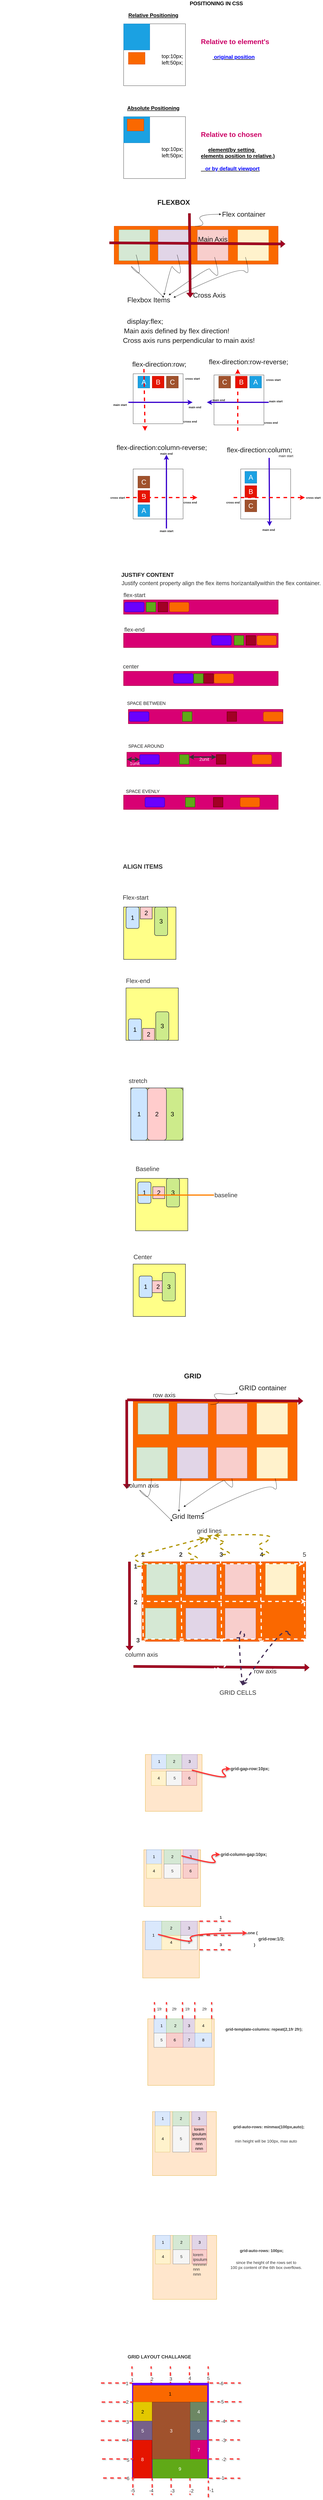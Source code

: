 <mxfile version="15.9.6" type="github">
  <diagram id="hBjouSgAeCDahPuPuHmp" name="Page-1">
    <mxGraphModel dx="1753" dy="436" grid="1" gridSize="10" guides="1" tooltips="1" connect="1" arrows="1" fold="1" page="1" pageScale="1" pageWidth="850" pageHeight="1100" math="0" shadow="0">
      <root>
        <mxCell id="0" />
        <mxCell id="1" parent="0" />
        <mxCell id="PpvAkOJpzQYMoEsu-7qa-2" value="&lt;span&gt;&lt;font size=&quot;1&quot;&gt;&lt;b style=&quot;font-size: 22px&quot;&gt;POSITIONING IN CSS&lt;/b&gt;&lt;/font&gt;&lt;/span&gt;" style="text;html=1;strokeColor=none;fillColor=none;align=center;verticalAlign=middle;whiteSpace=wrap;rounded=0;" parent="1" vertex="1">
          <mxGeometry x="340" y="30" width="260" height="30" as="geometry" />
        </mxCell>
        <mxCell id="PpvAkOJpzQYMoEsu-7qa-3" value="" style="whiteSpace=wrap;html=1;aspect=fixed;fontSize=22;" parent="1" vertex="1">
          <mxGeometry x="80" y="130" width="260" height="260" as="geometry" />
        </mxCell>
        <mxCell id="PpvAkOJpzQYMoEsu-7qa-4" value="&lt;b&gt;&lt;u&gt;Relative Positioning&lt;/u&gt;&lt;/b&gt;" style="text;html=1;strokeColor=none;fillColor=none;align=center;verticalAlign=middle;whiteSpace=wrap;rounded=0;fontSize=22;" parent="1" vertex="1">
          <mxGeometry x="80" y="80" width="250" height="30" as="geometry" />
        </mxCell>
        <mxCell id="PpvAkOJpzQYMoEsu-7qa-5" value="" style="whiteSpace=wrap;html=1;aspect=fixed;fontSize=22;fillColor=#1ba1e2;fontColor=#ffffff;strokeColor=#006EAF;" parent="1" vertex="1">
          <mxGeometry x="80" y="130" width="110" height="110" as="geometry" />
        </mxCell>
        <mxCell id="PpvAkOJpzQYMoEsu-7qa-7" value="" style="rounded=0;whiteSpace=wrap;html=1;fontSize=22;fillColor=#fa6800;fontColor=#000000;strokeColor=#C73500;" parent="1" vertex="1">
          <mxGeometry x="100" y="250" width="70" height="50" as="geometry" />
        </mxCell>
        <mxCell id="PpvAkOJpzQYMoEsu-7qa-8" value="top:10px;&lt;br&gt;left:50px;" style="text;html=1;strokeColor=none;fillColor=none;align=center;verticalAlign=middle;whiteSpace=wrap;rounded=0;fontSize=22;" parent="1" vertex="1">
          <mxGeometry x="240" y="250" width="90" height="60" as="geometry" />
        </mxCell>
        <mxCell id="PpvAkOJpzQYMoEsu-7qa-9" value="&lt;h1&gt;&lt;font style=&quot;font-size: 29px&quot; color=&quot;#cc0066&quot;&gt;Relative to element&#39;s&lt;/font&gt;&lt;span style=&quot;font-size: 43px&quot;&gt;&amp;nbsp;&lt;/span&gt;&lt;/h1&gt;&lt;div&gt;&amp;nbsp; &amp;nbsp; &amp;nbsp; &amp;nbsp; &lt;b&gt;&lt;u&gt;&amp;nbsp;&lt;font color=&quot;#0000ff&quot;&gt;original position&lt;/font&gt;&lt;/u&gt;&lt;/b&gt;&lt;/div&gt;" style="text;html=1;strokeColor=none;fillColor=none;spacing=5;spacingTop=-20;whiteSpace=wrap;overflow=hidden;rounded=0;fontSize=22;" parent="1" vertex="1">
          <mxGeometry x="400" y="155" width="480" height="210" as="geometry" />
        </mxCell>
        <mxCell id="PpvAkOJpzQYMoEsu-7qa-10" value="" style="whiteSpace=wrap;html=1;aspect=fixed;fontSize=22;" parent="1" vertex="1">
          <mxGeometry x="80" y="520" width="260" height="260" as="geometry" />
        </mxCell>
        <mxCell id="PpvAkOJpzQYMoEsu-7qa-11" value="&lt;b&gt;&lt;u&gt;Absolute Positioning&lt;/u&gt;&lt;/b&gt;" style="text;html=1;strokeColor=none;fillColor=none;align=center;verticalAlign=middle;whiteSpace=wrap;rounded=0;fontSize=22;" parent="1" vertex="1">
          <mxGeometry x="80" y="470" width="250" height="30" as="geometry" />
        </mxCell>
        <mxCell id="PpvAkOJpzQYMoEsu-7qa-12" value="" style="whiteSpace=wrap;html=1;aspect=fixed;fontSize=22;fillColor=#1ba1e2;fontColor=#ffffff;strokeColor=#006EAF;" parent="1" vertex="1">
          <mxGeometry x="80" y="520" width="110" height="110" as="geometry" />
        </mxCell>
        <mxCell id="PpvAkOJpzQYMoEsu-7qa-13" value="" style="rounded=0;whiteSpace=wrap;html=1;fontSize=22;fillColor=#fa6800;fontColor=#000000;strokeColor=#C73500;" parent="1" vertex="1">
          <mxGeometry x="95" y="530" width="70" height="50" as="geometry" />
        </mxCell>
        <mxCell id="PpvAkOJpzQYMoEsu-7qa-14" value="top:10px;&lt;br&gt;left:50px;" style="text;html=1;strokeColor=none;fillColor=none;align=center;verticalAlign=middle;whiteSpace=wrap;rounded=0;fontSize=22;" parent="1" vertex="1">
          <mxGeometry x="240" y="640" width="90" height="60" as="geometry" />
        </mxCell>
        <mxCell id="PpvAkOJpzQYMoEsu-7qa-15" value="&lt;h1&gt;&lt;font style=&quot;font-size: 29px&quot; color=&quot;#cc0066&quot;&gt;Relative to chosen&lt;/font&gt;&lt;/h1&gt;&lt;div&gt;&amp;nbsp; &amp;nbsp; &amp;nbsp;&lt;b&gt;&lt;u&gt;element(by setting&amp;nbsp;&lt;/u&gt;&lt;/b&gt;&lt;/div&gt;&lt;div&gt;&lt;b&gt;&lt;u&gt;elements position to relative.)&lt;/u&gt;&lt;/b&gt;&lt;/div&gt;&lt;div&gt;&lt;b&gt;&lt;u&gt;&lt;font color=&quot;#0000ff&quot;&gt;&lt;br&gt;&lt;/font&gt;&lt;/u&gt;&lt;/b&gt;&lt;/div&gt;&lt;div&gt;&lt;b&gt;&lt;u&gt;&lt;font color=&quot;#0000ff&quot;&gt;&amp;nbsp; &amp;nbsp;or by default viewport&lt;/font&gt;&lt;/u&gt;&lt;/b&gt;&lt;/div&gt;" style="text;html=1;strokeColor=none;fillColor=none;spacing=5;spacingTop=-20;whiteSpace=wrap;overflow=hidden;rounded=0;fontSize=22;" parent="1" vertex="1">
          <mxGeometry x="400" y="545" width="480" height="210" as="geometry" />
        </mxCell>
        <mxCell id="PpvAkOJpzQYMoEsu-7qa-16" value="&lt;b&gt;&lt;font color=&quot;#1a1a1a&quot;&gt;FLEXBOX&lt;/font&gt;&lt;/b&gt;" style="text;html=1;align=center;verticalAlign=middle;resizable=0;points=[];autosize=1;strokeColor=none;fillColor=none;fontSize=29;fontColor=#0000FF;" parent="1" vertex="1">
          <mxGeometry x="215" y="860" width="150" height="40" as="geometry" />
        </mxCell>
        <mxCell id="PpvAkOJpzQYMoEsu-7qa-17" value="" style="whiteSpace=wrap;html=1;fontSize=29;fontColor=#000000;fillColor=#fa6800;strokeColor=#C73500;" parent="1" vertex="1">
          <mxGeometry x="40" y="980" width="690" height="160" as="geometry" />
        </mxCell>
        <mxCell id="PpvAkOJpzQYMoEsu-7qa-18" value="" style="whiteSpace=wrap;html=1;aspect=fixed;fontSize=29;fillColor=#d5e8d4;strokeColor=#82b366;" parent="1" vertex="1">
          <mxGeometry x="60" y="995" width="130" height="130" as="geometry" />
        </mxCell>
        <mxCell id="PpvAkOJpzQYMoEsu-7qa-19" value="" style="whiteSpace=wrap;html=1;aspect=fixed;fontSize=29;fillColor=#e1d5e7;strokeColor=#9673a6;" parent="1" vertex="1">
          <mxGeometry x="225" y="995" width="130" height="130" as="geometry" />
        </mxCell>
        <mxCell id="PpvAkOJpzQYMoEsu-7qa-20" value="" style="whiteSpace=wrap;html=1;aspect=fixed;fontSize=29;fillColor=#f8cecc;strokeColor=#b85450;" parent="1" vertex="1">
          <mxGeometry x="390" y="995" width="130" height="130" as="geometry" />
        </mxCell>
        <mxCell id="PpvAkOJpzQYMoEsu-7qa-21" value="" style="whiteSpace=wrap;html=1;aspect=fixed;fontSize=29;fillColor=#fff2cc;strokeColor=#d6b656;" parent="1" vertex="1">
          <mxGeometry x="560" y="995" width="130" height="130" as="geometry" />
        </mxCell>
        <mxCell id="PpvAkOJpzQYMoEsu-7qa-22" value="" style="curved=1;endArrow=classic;html=1;rounded=0;fontSize=29;fontColor=#1A1A1A;" parent="1" edge="1">
          <mxGeometry width="50" height="50" relative="1" as="geometry">
            <mxPoint x="380" y="980" as="sourcePoint" />
            <mxPoint x="490" y="930" as="targetPoint" />
            <Array as="points">
              <mxPoint x="430" y="980" />
              <mxPoint x="380" y="930" />
            </Array>
          </mxGeometry>
        </mxCell>
        <mxCell id="PpvAkOJpzQYMoEsu-7qa-23" value="&amp;nbsp; &amp;nbsp; &amp;nbsp; &amp;nbsp; &amp;nbsp; &amp;nbsp; &amp;nbsp; &amp;nbsp; Flex container" style="text;html=1;align=center;verticalAlign=middle;resizable=0;points=[];autosize=1;strokeColor=none;fillColor=none;fontSize=29;fontColor=#1A1A1A;" parent="1" vertex="1">
          <mxGeometry x="355" y="910" width="330" height="40" as="geometry" />
        </mxCell>
        <mxCell id="PpvAkOJpzQYMoEsu-7qa-24" value="" style="curved=1;endArrow=classic;html=1;rounded=0;fontSize=29;fontColor=#1A1A1A;" parent="1" edge="1">
          <mxGeometry width="50" height="50" relative="1" as="geometry">
            <mxPoint x="462.5" y="1110" as="sourcePoint" />
            <mxPoint x="270" y="1270" as="targetPoint" />
            <Array as="points">
              <mxPoint x="487.5" y="1200" />
              <mxPoint x="447.5" y="1170" />
              <mxPoint x="437.5" y="1150" />
            </Array>
          </mxGeometry>
        </mxCell>
        <mxCell id="PpvAkOJpzQYMoEsu-7qa-25" value="" style="curved=1;endArrow=classic;html=1;rounded=0;fontSize=29;fontColor=#1A1A1A;" parent="1" edge="1">
          <mxGeometry width="50" height="50" relative="1" as="geometry">
            <mxPoint x="592.333" y="1110" as="sourcePoint" />
            <mxPoint x="290" y="1280" as="targetPoint" />
            <Array as="points">
              <mxPoint x="615" y="1195" />
              <mxPoint x="565" y="1145" />
            </Array>
          </mxGeometry>
        </mxCell>
        <mxCell id="PpvAkOJpzQYMoEsu-7qa-26" value="" style="curved=1;endArrow=classic;html=1;rounded=0;fontSize=29;fontColor=#1A1A1A;" parent="1" edge="1">
          <mxGeometry width="50" height="50" relative="1" as="geometry">
            <mxPoint x="305" y="1100" as="sourcePoint" />
            <mxPoint x="250" y="1270" as="targetPoint" />
            <Array as="points">
              <mxPoint x="330" y="1190" />
              <mxPoint x="290" y="1160" />
              <mxPoint x="280" y="1140" />
            </Array>
          </mxGeometry>
        </mxCell>
        <mxCell id="PpvAkOJpzQYMoEsu-7qa-27" value="" style="curved=1;endArrow=classic;html=1;rounded=0;fontSize=29;fontColor=#1A1A1A;" parent="1" edge="1">
          <mxGeometry width="50" height="50" relative="1" as="geometry">
            <mxPoint x="132.5" y="1100" as="sourcePoint" />
            <mxPoint x="250" y="1280" as="targetPoint" />
            <Array as="points">
              <mxPoint x="157.5" y="1190" />
              <mxPoint x="117.5" y="1160" />
              <mxPoint x="107.5" y="1140" />
            </Array>
          </mxGeometry>
        </mxCell>
        <mxCell id="PpvAkOJpzQYMoEsu-7qa-28" value="Flexbox Items" style="text;html=1;align=center;verticalAlign=middle;resizable=0;points=[];autosize=1;strokeColor=none;fillColor=none;fontSize=29;fontColor=#1A1A1A;" parent="1" vertex="1">
          <mxGeometry x="85" y="1270" width="200" height="40" as="geometry" />
        </mxCell>
        <mxCell id="PpvAkOJpzQYMoEsu-7qa-29" value="display:flex;" style="text;html=1;align=center;verticalAlign=middle;resizable=0;points=[];autosize=1;strokeColor=none;fillColor=none;fontSize=29;fontColor=#1A1A1A;" parent="1" vertex="1">
          <mxGeometry x="85" y="1360" width="170" height="40" as="geometry" />
        </mxCell>
        <mxCell id="PpvAkOJpzQYMoEsu-7qa-32" value="" style="shape=flexArrow;endArrow=classic;html=1;rounded=0;fontSize=29;fontColor=#1A1A1A;fillColor=#a20025;strokeColor=#6F0000;" parent="1" edge="1">
          <mxGeometry width="50" height="50" relative="1" as="geometry">
            <mxPoint x="20" y="1050" as="sourcePoint" />
            <mxPoint x="760" y="1054.805" as="targetPoint" />
          </mxGeometry>
        </mxCell>
        <mxCell id="PpvAkOJpzQYMoEsu-7qa-34" value="Main Axis" style="text;html=1;strokeColor=none;fillColor=none;align=center;verticalAlign=middle;whiteSpace=wrap;rounded=0;fontSize=29;fontColor=#1A1A1A;strokeWidth=1;" parent="1" vertex="1">
          <mxGeometry x="345" y="1020" width="220" height="30" as="geometry" />
        </mxCell>
        <mxCell id="PpvAkOJpzQYMoEsu-7qa-36" value="" style="shape=flexArrow;endArrow=classic;html=1;rounded=0;fontSize=29;fontColor=#1A1A1A;fillColor=#a20025;strokeColor=#6F0000;exitX=0.005;exitY=0.4;exitDx=0;exitDy=0;exitPerimeter=0;" parent="1" source="PpvAkOJpzQYMoEsu-7qa-23" edge="1">
          <mxGeometry width="50" height="50" relative="1" as="geometry">
            <mxPoint x="250" y="920" as="sourcePoint" />
            <mxPoint x="360" y="1280" as="targetPoint" />
          </mxGeometry>
        </mxCell>
        <mxCell id="PpvAkOJpzQYMoEsu-7qa-38" value="Cross Axis" style="text;html=1;align=center;verticalAlign=middle;resizable=0;points=[];autosize=1;strokeColor=none;fillColor=none;fontSize=29;fontColor=#1A1A1A;" parent="1" vertex="1">
          <mxGeometry x="365" y="1250" width="150" height="40" as="geometry" />
        </mxCell>
        <mxCell id="PpvAkOJpzQYMoEsu-7qa-39" value="&amp;nbsp; &amp;nbsp; &amp;nbsp; &amp;nbsp; &amp;nbsp; &amp;nbsp; &amp;nbsp; &amp;nbsp; &amp;nbsp; &amp;nbsp; &amp;nbsp; &amp;nbsp; &amp;nbsp; &amp;nbsp; &amp;nbsp; &amp;nbsp; &amp;nbsp; &amp;nbsp; &amp;nbsp; &amp;nbsp; &amp;nbsp; &amp;nbsp; &amp;nbsp; &amp;nbsp; &amp;nbsp;Main axis defined by flex direction!" style="text;html=1;align=center;verticalAlign=middle;resizable=0;points=[];autosize=1;strokeColor=none;fillColor=none;fontSize=29;fontColor=#1A1A1A;" parent="1" vertex="1">
          <mxGeometry x="-320" y="1400" width="850" height="40" as="geometry" />
        </mxCell>
        <mxCell id="PpvAkOJpzQYMoEsu-7qa-40" value="&amp;nbsp; &amp;nbsp; &amp;nbsp; &amp;nbsp; &amp;nbsp; &amp;nbsp; &amp;nbsp; &amp;nbsp; &amp;nbsp; &amp;nbsp; &amp;nbsp; &amp;nbsp; &amp;nbsp; &amp;nbsp; &amp;nbsp; &amp;nbsp; &amp;nbsp; &amp;nbsp; &amp;nbsp; &amp;nbsp; &amp;nbsp; &amp;nbsp; &amp;nbsp; &amp;nbsp; &amp;nbsp; &amp;nbsp; &amp;nbsp; &amp;nbsp; &amp;nbsp; &amp;nbsp; &amp;nbsp; &amp;nbsp;Cross axis runs perpendicular to main axis!" style="text;html=1;align=center;verticalAlign=middle;resizable=0;points=[];autosize=1;strokeColor=none;fillColor=none;fontSize=29;fontColor=#1A1A1A;" parent="1" vertex="1">
          <mxGeometry x="-440" y="1440" width="1080" height="40" as="geometry" />
        </mxCell>
        <mxCell id="PpvAkOJpzQYMoEsu-7qa-42" value="" style="whiteSpace=wrap;html=1;aspect=fixed;fontSize=29;fontColor=#1A1A1A;strokeWidth=1;" parent="1" vertex="1">
          <mxGeometry x="120" y="1600" width="210" height="210" as="geometry" />
        </mxCell>
        <mxCell id="PpvAkOJpzQYMoEsu-7qa-43" value="A" style="whiteSpace=wrap;html=1;aspect=fixed;fontSize=29;fontColor=#ffffff;strokeWidth=1;fillColor=#1ba1e2;strokeColor=#006EAF;" parent="1" vertex="1">
          <mxGeometry x="140" y="1610" width="50" height="50" as="geometry" />
        </mxCell>
        <mxCell id="PpvAkOJpzQYMoEsu-7qa-45" value="B" style="whiteSpace=wrap;html=1;aspect=fixed;fontSize=29;fontColor=#ffffff;strokeWidth=1;fillColor=#e51400;strokeColor=#B20000;" parent="1" vertex="1">
          <mxGeometry x="200" y="1610" width="50" height="50" as="geometry" />
        </mxCell>
        <mxCell id="PpvAkOJpzQYMoEsu-7qa-46" value="C" style="whiteSpace=wrap;html=1;aspect=fixed;fontSize=29;fontColor=#ffffff;strokeWidth=1;fillColor=#a0522d;strokeColor=#6D1F00;" parent="1" vertex="1">
          <mxGeometry x="260" y="1610" width="50" height="50" as="geometry" />
        </mxCell>
        <mxCell id="PpvAkOJpzQYMoEsu-7qa-47" value="&amp;nbsp; &amp;nbsp; &amp;nbsp; &amp;nbsp; &amp;nbsp; &amp;nbsp; &amp;nbsp; &amp;nbsp; flex-direction:row;" style="text;html=1;align=center;verticalAlign=middle;resizable=0;points=[];autosize=1;strokeColor=none;fillColor=none;fontSize=29;fontColor=#1A1A1A;" parent="1" vertex="1">
          <mxGeometry x="-20" y="1540" width="370" height="40" as="geometry" />
        </mxCell>
        <mxCell id="PpvAkOJpzQYMoEsu-7qa-51" value="" style="endArrow=classic;html=1;rounded=0;fontSize=28;fontColor=#1A1A1A;fillColor=#6a00ff;strokeColor=#3700CC;strokeWidth=5;" parent="1" edge="1">
          <mxGeometry width="50" height="50" relative="1" as="geometry">
            <mxPoint x="100" y="1720" as="sourcePoint" />
            <mxPoint x="370" y="1720" as="targetPoint" />
          </mxGeometry>
        </mxCell>
        <mxCell id="PpvAkOJpzQYMoEsu-7qa-52" value="" style="endArrow=classic;html=1;rounded=0;fontSize=28;fontColor=#1A1A1A;strokeWidth=5;strokeColor=#FF0000;dashed=1;" parent="1" source="PpvAkOJpzQYMoEsu-7qa-47" edge="1">
          <mxGeometry width="50" height="50" relative="1" as="geometry">
            <mxPoint x="400" y="1760" as="sourcePoint" />
            <mxPoint x="170" y="1840" as="targetPoint" />
          </mxGeometry>
        </mxCell>
        <mxCell id="PpvAkOJpzQYMoEsu-7qa-53" value="&lt;span style=&quot;font-size: 12px&quot;&gt;&lt;b&gt;main start&lt;/b&gt;&lt;/span&gt;" style="text;html=1;strokeColor=none;fillColor=none;align=center;verticalAlign=middle;whiteSpace=wrap;rounded=0;fontSize=28;fontColor=#1A1A1A;" parent="1" vertex="1">
          <mxGeometry x="30" y="1710" width="70" height="30" as="geometry" />
        </mxCell>
        <mxCell id="PpvAkOJpzQYMoEsu-7qa-54" value="&lt;span style=&quot;font-size: 12px&quot;&gt;&lt;b&gt;main end&lt;/b&gt;&lt;/span&gt;" style="text;html=1;strokeColor=none;fillColor=none;align=center;verticalAlign=middle;whiteSpace=wrap;rounded=0;fontSize=28;fontColor=#1A1A1A;" parent="1" vertex="1">
          <mxGeometry x="350" y="1720" width="60" height="30" as="geometry" />
        </mxCell>
        <mxCell id="PpvAkOJpzQYMoEsu-7qa-55" value="&lt;span style=&quot;font-size: 12px&quot;&gt;&lt;b&gt;cross start&lt;/b&gt;&lt;/span&gt;" style="text;html=1;strokeColor=none;fillColor=none;align=center;verticalAlign=middle;whiteSpace=wrap;rounded=0;fontSize=28;fontColor=#1A1A1A;" parent="1" vertex="1">
          <mxGeometry x="330" y="1600" width="80" height="30" as="geometry" />
        </mxCell>
        <mxCell id="PpvAkOJpzQYMoEsu-7qa-56" value="&lt;span style=&quot;font-size: 12px&quot;&gt;&lt;b&gt;cross end&lt;/b&gt;&lt;/span&gt;" style="text;html=1;strokeColor=none;fillColor=none;align=center;verticalAlign=middle;whiteSpace=wrap;rounded=0;fontSize=28;fontColor=#1A1A1A;" parent="1" vertex="1">
          <mxGeometry x="330" y="1780" width="60" height="30" as="geometry" />
        </mxCell>
        <mxCell id="PpvAkOJpzQYMoEsu-7qa-59" value="" style="whiteSpace=wrap;html=1;aspect=fixed;fontSize=29;fontColor=#1A1A1A;strokeWidth=1;" parent="1" vertex="1">
          <mxGeometry x="460" y="1605" width="210" height="210" as="geometry" />
        </mxCell>
        <mxCell id="PpvAkOJpzQYMoEsu-7qa-60" value="A" style="whiteSpace=wrap;html=1;aspect=fixed;fontSize=29;fontColor=#ffffff;strokeWidth=1;fillColor=#1ba1e2;strokeColor=#006EAF;" parent="1" vertex="1">
          <mxGeometry x="610" y="1610" width="50" height="50" as="geometry" />
        </mxCell>
        <mxCell id="PpvAkOJpzQYMoEsu-7qa-61" value="B" style="whiteSpace=wrap;html=1;aspect=fixed;fontSize=29;fontColor=#ffffff;strokeWidth=1;fillColor=#e51400;strokeColor=#B20000;" parent="1" vertex="1">
          <mxGeometry x="550" y="1610" width="50" height="50" as="geometry" />
        </mxCell>
        <mxCell id="PpvAkOJpzQYMoEsu-7qa-62" value="C" style="whiteSpace=wrap;html=1;aspect=fixed;fontSize=29;fontColor=#ffffff;strokeWidth=1;fillColor=#a0522d;strokeColor=#6D1F00;" parent="1" vertex="1">
          <mxGeometry x="480" y="1610" width="50" height="50" as="geometry" />
        </mxCell>
        <mxCell id="PpvAkOJpzQYMoEsu-7qa-63" value="" style="endArrow=classic;html=1;rounded=0;fontSize=28;fontColor=#1A1A1A;fillColor=#6a00ff;strokeColor=#3700CC;strokeWidth=5;" parent="1" edge="1">
          <mxGeometry width="50" height="50" relative="1" as="geometry">
            <mxPoint x="690" y="1720" as="sourcePoint" />
            <mxPoint x="430" y="1720" as="targetPoint" />
          </mxGeometry>
        </mxCell>
        <mxCell id="PpvAkOJpzQYMoEsu-7qa-64" value="" style="endArrow=classic;html=1;rounded=0;fontSize=28;fontColor=#1A1A1A;strokeWidth=5;strokeColor=#FF0000;dashed=1;" parent="1" edge="1">
          <mxGeometry width="50" height="50" relative="1" as="geometry">
            <mxPoint x="560" y="1840" as="sourcePoint" />
            <mxPoint x="560" y="1580" as="targetPoint" />
          </mxGeometry>
        </mxCell>
        <mxCell id="PpvAkOJpzQYMoEsu-7qa-65" value="&lt;span style=&quot;font-size: 12px&quot;&gt;&lt;b&gt;main start&lt;/b&gt;&lt;/span&gt;" style="text;html=1;strokeColor=none;fillColor=none;align=center;verticalAlign=middle;whiteSpace=wrap;rounded=0;fontSize=28;fontColor=#1A1A1A;" parent="1" vertex="1">
          <mxGeometry x="690" y="1695" width="60" height="30" as="geometry" />
        </mxCell>
        <mxCell id="PpvAkOJpzQYMoEsu-7qa-66" value="&lt;span style=&quot;font-size: 12px&quot;&gt;&lt;b&gt;cross start&lt;/b&gt;&lt;/span&gt;" style="text;html=1;strokeColor=none;fillColor=none;align=center;verticalAlign=middle;whiteSpace=wrap;rounded=0;fontSize=28;fontColor=#1A1A1A;" parent="1" vertex="1">
          <mxGeometry x="670" y="1605" width="80" height="30" as="geometry" />
        </mxCell>
        <mxCell id="PpvAkOJpzQYMoEsu-7qa-67" value="&lt;span style=&quot;font-size: 12px&quot;&gt;&lt;b&gt;cross end&lt;/b&gt;&lt;/span&gt;" style="text;html=1;strokeColor=none;fillColor=none;align=center;verticalAlign=middle;whiteSpace=wrap;rounded=0;fontSize=28;fontColor=#1A1A1A;" parent="1" vertex="1">
          <mxGeometry x="670" y="1785" width="60" height="30" as="geometry" />
        </mxCell>
        <mxCell id="PpvAkOJpzQYMoEsu-7qa-68" value="flex-direction:row-reverse;" style="text;html=1;align=center;verticalAlign=middle;resizable=0;points=[];autosize=1;strokeColor=none;fillColor=none;fontSize=29;fontColor=#1A1A1A;" parent="1" vertex="1">
          <mxGeometry x="430" y="1530" width="350" height="40" as="geometry" />
        </mxCell>
        <mxCell id="PpvAkOJpzQYMoEsu-7qa-69" value="&lt;span style=&quot;font-size: 12px&quot;&gt;&lt;b&gt;main end&lt;/b&gt;&lt;/span&gt;" style="text;html=1;strokeColor=none;fillColor=none;align=center;verticalAlign=middle;whiteSpace=wrap;rounded=0;fontSize=28;fontColor=#1A1A1A;" parent="1" vertex="1">
          <mxGeometry x="450" y="1690" width="60" height="30" as="geometry" />
        </mxCell>
        <mxCell id="PpvAkOJpzQYMoEsu-7qa-70" value="" style="whiteSpace=wrap;html=1;aspect=fixed;fontSize=29;fontColor=#1A1A1A;strokeWidth=1;" parent="1" vertex="1">
          <mxGeometry x="120" y="2000" width="210" height="210" as="geometry" />
        </mxCell>
        <mxCell id="PpvAkOJpzQYMoEsu-7qa-71" value="A" style="whiteSpace=wrap;html=1;aspect=fixed;fontSize=29;fontColor=#ffffff;strokeWidth=1;fillColor=#1ba1e2;strokeColor=#006EAF;" parent="1" vertex="1">
          <mxGeometry x="140" y="2150" width="50" height="50" as="geometry" />
        </mxCell>
        <mxCell id="PpvAkOJpzQYMoEsu-7qa-72" value="B" style="whiteSpace=wrap;html=1;aspect=fixed;fontSize=29;fontColor=#ffffff;strokeWidth=1;fillColor=#e51400;strokeColor=#B20000;" parent="1" vertex="1">
          <mxGeometry x="140" y="2090" width="50" height="50" as="geometry" />
        </mxCell>
        <mxCell id="PpvAkOJpzQYMoEsu-7qa-73" value="C" style="whiteSpace=wrap;html=1;aspect=fixed;fontSize=29;fontColor=#ffffff;strokeWidth=1;fillColor=#a0522d;strokeColor=#6D1F00;" parent="1" vertex="1">
          <mxGeometry x="140" y="2030" width="50" height="50" as="geometry" />
        </mxCell>
        <mxCell id="PpvAkOJpzQYMoEsu-7qa-74" value="" style="endArrow=classic;html=1;rounded=0;fontSize=28;fontColor=#1A1A1A;fillColor=#6a00ff;strokeColor=#3700CC;strokeWidth=5;" parent="1" edge="1">
          <mxGeometry width="50" height="50" relative="1" as="geometry">
            <mxPoint x="260" y="2250" as="sourcePoint" />
            <mxPoint x="260" y="1940" as="targetPoint" />
          </mxGeometry>
        </mxCell>
        <mxCell id="PpvAkOJpzQYMoEsu-7qa-75" value="" style="endArrow=classic;html=1;rounded=0;fontSize=28;fontColor=#1A1A1A;strokeWidth=5;strokeColor=#FF0000;dashed=1;" parent="1" edge="1">
          <mxGeometry width="50" height="50" relative="1" as="geometry">
            <mxPoint x="90" y="2120" as="sourcePoint" />
            <mxPoint x="390" y="2120" as="targetPoint" />
          </mxGeometry>
        </mxCell>
        <mxCell id="PpvAkOJpzQYMoEsu-7qa-76" value="&lt;span style=&quot;font-size: 12px&quot;&gt;&lt;b&gt;main start&lt;/b&gt;&lt;/span&gt;" style="text;html=1;strokeColor=none;fillColor=none;align=center;verticalAlign=middle;whiteSpace=wrap;rounded=0;fontSize=28;fontColor=#1A1A1A;" parent="1" vertex="1">
          <mxGeometry x="222.5" y="2240" width="75" height="30" as="geometry" />
        </mxCell>
        <mxCell id="PpvAkOJpzQYMoEsu-7qa-77" value="&lt;span style=&quot;font-size: 12px&quot;&gt;&lt;b&gt;main end&lt;/b&gt;&lt;/span&gt;" style="text;html=1;strokeColor=none;fillColor=none;align=center;verticalAlign=middle;whiteSpace=wrap;rounded=0;fontSize=28;fontColor=#1A1A1A;" parent="1" vertex="1">
          <mxGeometry x="230" y="1900" width="60" height="60" as="geometry" />
        </mxCell>
        <mxCell id="PpvAkOJpzQYMoEsu-7qa-78" value="&lt;span style=&quot;font-size: 12px&quot;&gt;&lt;b&gt;cross end&lt;/b&gt;&lt;/span&gt;" style="text;html=1;strokeColor=none;fillColor=none;align=center;verticalAlign=middle;whiteSpace=wrap;rounded=0;fontSize=28;fontColor=#1A1A1A;" parent="1" vertex="1">
          <mxGeometry x="320" y="2120" width="80" height="30" as="geometry" />
        </mxCell>
        <mxCell id="PpvAkOJpzQYMoEsu-7qa-79" value="&lt;span style=&quot;font-size: 12px&quot;&gt;&lt;b&gt;cross start&lt;/b&gt;&lt;/span&gt;" style="text;html=1;strokeColor=none;fillColor=none;align=center;verticalAlign=middle;whiteSpace=wrap;rounded=0;fontSize=28;fontColor=#1A1A1A;" parent="1" vertex="1">
          <mxGeometry x="20" y="2100" width="70" height="30" as="geometry" />
        </mxCell>
        <mxCell id="PpvAkOJpzQYMoEsu-7qa-80" style="edgeStyle=orthogonalEdgeStyle;rounded=0;orthogonalLoop=1;jettySize=auto;html=1;exitX=0.5;exitY=1;exitDx=0;exitDy=0;dashed=1;fontSize=14;fontColor=#1A1A1A;strokeColor=#FF0000;strokeWidth=5;" parent="1" source="PpvAkOJpzQYMoEsu-7qa-76" target="PpvAkOJpzQYMoEsu-7qa-76" edge="1">
          <mxGeometry relative="1" as="geometry" />
        </mxCell>
        <mxCell id="PpvAkOJpzQYMoEsu-7qa-81" value="&amp;nbsp;flex-direction:column-reverse;" style="text;html=1;align=center;verticalAlign=middle;resizable=0;points=[];autosize=1;strokeColor=none;fillColor=none;fontSize=29;fontColor=#1A1A1A;" parent="1" vertex="1">
          <mxGeometry x="36.25" y="1890" width="400" height="40" as="geometry" />
        </mxCell>
        <mxCell id="PpvAkOJpzQYMoEsu-7qa-82" value="" style="whiteSpace=wrap;html=1;aspect=fixed;fontSize=29;fontColor=#1A1A1A;strokeWidth=1;" parent="1" vertex="1">
          <mxGeometry x="572.5" y="2000" width="210" height="210" as="geometry" />
        </mxCell>
        <mxCell id="PpvAkOJpzQYMoEsu-7qa-83" value="A" style="whiteSpace=wrap;html=1;aspect=fixed;fontSize=29;fontColor=#ffffff;strokeWidth=1;fillColor=#1ba1e2;strokeColor=#006EAF;" parent="1" vertex="1">
          <mxGeometry x="590" y="2010" width="50" height="50" as="geometry" />
        </mxCell>
        <mxCell id="PpvAkOJpzQYMoEsu-7qa-84" value="B" style="whiteSpace=wrap;html=1;aspect=fixed;fontSize=29;fontColor=#ffffff;strokeWidth=1;fillColor=#e51400;strokeColor=#B20000;" parent="1" vertex="1">
          <mxGeometry x="590" y="2070" width="50" height="50" as="geometry" />
        </mxCell>
        <mxCell id="PpvAkOJpzQYMoEsu-7qa-85" value="C" style="whiteSpace=wrap;html=1;aspect=fixed;fontSize=29;fontColor=#ffffff;strokeWidth=1;fillColor=#a0522d;strokeColor=#6D1F00;" parent="1" vertex="1">
          <mxGeometry x="590" y="2130" width="50" height="50" as="geometry" />
        </mxCell>
        <mxCell id="PpvAkOJpzQYMoEsu-7qa-86" value="" style="endArrow=classic;html=1;rounded=0;fontSize=28;fontColor=#1A1A1A;fillColor=#6a00ff;strokeColor=#3700CC;strokeWidth=5;entryX=0.25;entryY=0;entryDx=0;entryDy=0;exitX=0.867;exitY=1.056;exitDx=0;exitDy=0;exitPerimeter=0;" parent="1" edge="1">
          <mxGeometry width="50" height="50" relative="1" as="geometry">
            <mxPoint x="692.02" y="1953.36" as="sourcePoint" />
            <mxPoint x="693.75" y="2240" as="targetPoint" />
          </mxGeometry>
        </mxCell>
        <mxCell id="PpvAkOJpzQYMoEsu-7qa-87" value="" style="endArrow=classic;html=1;rounded=0;fontSize=28;fontColor=#1A1A1A;strokeWidth=5;strokeColor=#FF0000;dashed=1;" parent="1" edge="1">
          <mxGeometry width="50" height="50" relative="1" as="geometry">
            <mxPoint x="542.5" y="2120" as="sourcePoint" />
            <mxPoint x="842.5" y="2120" as="targetPoint" />
          </mxGeometry>
        </mxCell>
        <mxCell id="PpvAkOJpzQYMoEsu-7qa-90" value="&lt;span style=&quot;font-size: 12px&quot;&gt;&lt;b&gt;cross start&lt;/b&gt;&lt;/span&gt;" style="text;html=1;strokeColor=none;fillColor=none;align=center;verticalAlign=middle;whiteSpace=wrap;rounded=0;fontSize=28;fontColor=#1A1A1A;" parent="1" vertex="1">
          <mxGeometry x="837.5" y="2100" width="80" height="30" as="geometry" />
        </mxCell>
        <mxCell id="PpvAkOJpzQYMoEsu-7qa-91" value="&lt;span style=&quot;font-size: 12px&quot;&gt;&lt;b&gt;cross end&lt;/b&gt;&lt;/span&gt;" style="text;html=1;strokeColor=none;fillColor=none;align=center;verticalAlign=middle;whiteSpace=wrap;rounded=0;fontSize=28;fontColor=#1A1A1A;" parent="1" vertex="1">
          <mxGeometry x="510" y="2120" width="60" height="30" as="geometry" />
        </mxCell>
        <mxCell id="PpvAkOJpzQYMoEsu-7qa-92" style="edgeStyle=orthogonalEdgeStyle;rounded=0;orthogonalLoop=1;jettySize=auto;html=1;exitX=0.5;exitY=1;exitDx=0;exitDy=0;dashed=1;fontSize=14;fontColor=#1A1A1A;strokeColor=#FF0000;strokeWidth=5;" parent="1" edge="1">
          <mxGeometry relative="1" as="geometry">
            <mxPoint x="712.5" y="2270" as="sourcePoint" />
            <mxPoint x="712.5" y="2270" as="targetPoint" />
          </mxGeometry>
        </mxCell>
        <mxCell id="PpvAkOJpzQYMoEsu-7qa-93" value="main start" style="text;whiteSpace=wrap;html=1;fontSize=14;fontColor=#1A1A1A;" parent="1" vertex="1">
          <mxGeometry x="730" y="1930" width="90" height="30" as="geometry" />
        </mxCell>
        <mxCell id="PpvAkOJpzQYMoEsu-7qa-94" value="&lt;span style=&quot;font-size: 12px&quot;&gt;&lt;b&gt;main end&lt;/b&gt;&lt;/span&gt;" style="text;html=1;strokeColor=none;fillColor=none;align=center;verticalAlign=middle;whiteSpace=wrap;rounded=0;fontSize=28;fontColor=#1A1A1A;" parent="1" vertex="1">
          <mxGeometry x="660" y="2220" width="60" height="60" as="geometry" />
        </mxCell>
        <mxCell id="PpvAkOJpzQYMoEsu-7qa-95" value="flex-direction:column;" style="text;html=1;align=center;verticalAlign=middle;resizable=0;points=[];autosize=1;strokeColor=none;fillColor=none;fontSize=29;fontColor=#1A1A1A;" parent="1" vertex="1">
          <mxGeometry x="506.25" y="1900" width="290" height="40" as="geometry" />
        </mxCell>
        <mxCell id="PpvAkOJpzQYMoEsu-7qa-96" value="&lt;b&gt;&lt;font style=&quot;font-size: 24px&quot;&gt;JUSTIFY CONTENT&lt;/font&gt;&lt;/b&gt;" style="text;html=1;align=center;verticalAlign=middle;resizable=0;points=[];autosize=1;strokeColor=none;fillColor=none;fontSize=14;fontColor=#1A1A1A;strokeWidth=2;" parent="1" vertex="1">
          <mxGeometry x="60" y="2430" width="240" height="30" as="geometry" />
        </mxCell>
        <mxCell id="PpvAkOJpzQYMoEsu-7qa-97" value="" style="whiteSpace=wrap;html=1;fontSize=19;fontColor=#ffffff;strokeWidth=2;fillColor=#d80073;strokeColor=#A50040;" parent="1" vertex="1">
          <mxGeometry x="80" y="2550" width="650" height="60" as="geometry" />
        </mxCell>
        <mxCell id="PpvAkOJpzQYMoEsu-7qa-98" value="" style="rounded=1;whiteSpace=wrap;html=1;fontSize=19;fontColor=#ffffff;strokeWidth=2;fillColor=#6a00ff;strokeColor=#3700CC;" parent="1" vertex="1">
          <mxGeometry x="83.75" y="2560" width="82.5" height="40" as="geometry" />
        </mxCell>
        <mxCell id="PpvAkOJpzQYMoEsu-7qa-99" value="" style="whiteSpace=wrap;html=1;aspect=fixed;fontSize=19;fontColor=#ffffff;strokeWidth=2;fillColor=#60a917;strokeColor=#2D7600;" parent="1" vertex="1">
          <mxGeometry x="175" y="2560" width="40" height="40" as="geometry" />
        </mxCell>
        <mxCell id="PpvAkOJpzQYMoEsu-7qa-100" value="" style="whiteSpace=wrap;html=1;aspect=fixed;fontSize=19;fontColor=#ffffff;strokeWidth=2;fillColor=#a20025;strokeColor=#6F0000;" parent="1" vertex="1">
          <mxGeometry x="225" y="2560" width="40" height="40" as="geometry" />
        </mxCell>
        <mxCell id="PpvAkOJpzQYMoEsu-7qa-101" value="" style="rounded=1;whiteSpace=wrap;html=1;fontSize=19;fontColor=#000000;strokeWidth=2;fillColor=#fa6800;strokeColor=#C73500;" parent="1" vertex="1">
          <mxGeometry x="272.5" y="2560" width="82.5" height="40" as="geometry" />
        </mxCell>
        <mxCell id="PpvAkOJpzQYMoEsu-7qa-102" value="" style="whiteSpace=wrap;html=1;fontSize=19;fontColor=#ffffff;strokeWidth=2;fillColor=#d80073;strokeColor=#A50040;" parent="1" vertex="1">
          <mxGeometry x="80" y="2690" width="650" height="60" as="geometry" />
        </mxCell>
        <mxCell id="PpvAkOJpzQYMoEsu-7qa-103" value="" style="rounded=1;whiteSpace=wrap;html=1;fontSize=19;fontColor=#ffffff;strokeWidth=2;fillColor=#6a00ff;strokeColor=#3700CC;" parent="1" vertex="1">
          <mxGeometry x="450" y="2700" width="82.5" height="40" as="geometry" />
        </mxCell>
        <mxCell id="PpvAkOJpzQYMoEsu-7qa-104" value="" style="whiteSpace=wrap;html=1;aspect=fixed;fontSize=19;fontColor=#ffffff;strokeWidth=2;fillColor=#60a917;strokeColor=#2D7600;" parent="1" vertex="1">
          <mxGeometry x="545" y="2700" width="40" height="40" as="geometry" />
        </mxCell>
        <mxCell id="PpvAkOJpzQYMoEsu-7qa-105" value="" style="whiteSpace=wrap;html=1;aspect=fixed;fontSize=19;fontColor=#ffffff;strokeWidth=2;fillColor=#a20025;strokeColor=#6F0000;" parent="1" vertex="1">
          <mxGeometry x="595" y="2700" width="40" height="40" as="geometry" />
        </mxCell>
        <mxCell id="PpvAkOJpzQYMoEsu-7qa-106" value="" style="rounded=1;whiteSpace=wrap;html=1;fontSize=19;fontColor=#000000;strokeWidth=2;fillColor=#fa6800;strokeColor=#C73500;" parent="1" vertex="1">
          <mxGeometry x="640" y="2700" width="82.5" height="40" as="geometry" />
        </mxCell>
        <mxCell id="PpvAkOJpzQYMoEsu-7qa-107" value="" style="whiteSpace=wrap;html=1;fontSize=19;fontColor=#ffffff;strokeWidth=2;fillColor=#d80073;strokeColor=#A50040;" parent="1" vertex="1">
          <mxGeometry x="80" y="2850" width="650" height="60" as="geometry" />
        </mxCell>
        <mxCell id="PpvAkOJpzQYMoEsu-7qa-108" value="" style="rounded=1;whiteSpace=wrap;html=1;fontSize=19;fontColor=#ffffff;strokeWidth=2;fillColor=#6a00ff;strokeColor=#3700CC;" parent="1" vertex="1">
          <mxGeometry x="290" y="2860" width="82.5" height="40" as="geometry" />
        </mxCell>
        <mxCell id="PpvAkOJpzQYMoEsu-7qa-109" value="" style="whiteSpace=wrap;html=1;aspect=fixed;fontSize=19;fontColor=#ffffff;strokeWidth=2;fillColor=#60a917;strokeColor=#2D7600;" parent="1" vertex="1">
          <mxGeometry x="375" y="2860" width="40" height="40" as="geometry" />
        </mxCell>
        <mxCell id="PpvAkOJpzQYMoEsu-7qa-110" value="" style="whiteSpace=wrap;html=1;aspect=fixed;fontSize=19;fontColor=#ffffff;strokeWidth=2;fillColor=#a20025;strokeColor=#6F0000;" parent="1" vertex="1">
          <mxGeometry x="417.5" y="2860" width="40" height="40" as="geometry" />
        </mxCell>
        <mxCell id="PpvAkOJpzQYMoEsu-7qa-111" value="" style="rounded=1;whiteSpace=wrap;html=1;fontSize=19;fontColor=#000000;strokeWidth=2;fillColor=#fa6800;strokeColor=#C73500;" parent="1" vertex="1">
          <mxGeometry x="460" y="2860" width="82.5" height="40" as="geometry" />
        </mxCell>
        <mxCell id="PpvAkOJpzQYMoEsu-7qa-112" value="" style="whiteSpace=wrap;html=1;fontSize=19;fontColor=#ffffff;strokeWidth=2;fillColor=#d80073;strokeColor=#A50040;" parent="1" vertex="1">
          <mxGeometry x="100" y="3010" width="650" height="60" as="geometry" />
        </mxCell>
        <mxCell id="PpvAkOJpzQYMoEsu-7qa-113" value="" style="rounded=1;whiteSpace=wrap;html=1;fontSize=19;fontColor=#ffffff;strokeWidth=2;fillColor=#6a00ff;strokeColor=#3700CC;" parent="1" vertex="1">
          <mxGeometry x="103.75" y="3020" width="82.5" height="40" as="geometry" />
        </mxCell>
        <mxCell id="PpvAkOJpzQYMoEsu-7qa-114" value="" style="whiteSpace=wrap;html=1;aspect=fixed;fontSize=19;fontColor=#ffffff;strokeWidth=2;fillColor=#60a917;strokeColor=#2D7600;" parent="1" vertex="1">
          <mxGeometry x="327.5" y="3020" width="40" height="40" as="geometry" />
        </mxCell>
        <mxCell id="PpvAkOJpzQYMoEsu-7qa-115" value="" style="whiteSpace=wrap;html=1;aspect=fixed;fontSize=19;fontColor=#ffffff;strokeWidth=2;fillColor=#a20025;strokeColor=#6F0000;" parent="1" vertex="1">
          <mxGeometry x="515" y="3020" width="40" height="40" as="geometry" />
        </mxCell>
        <mxCell id="PpvAkOJpzQYMoEsu-7qa-116" value="" style="rounded=1;whiteSpace=wrap;html=1;fontSize=19;fontColor=#000000;strokeWidth=2;fillColor=#fa6800;strokeColor=#C73500;" parent="1" vertex="1">
          <mxGeometry x="667.5" y="3020" width="82.5" height="40" as="geometry" />
        </mxCell>
        <mxCell id="PpvAkOJpzQYMoEsu-7qa-117" value="2unit" style="whiteSpace=wrap;html=1;fontSize=19;fontColor=#ffffff;strokeWidth=2;fillColor=#d80073;strokeColor=#A50040;" parent="1" vertex="1">
          <mxGeometry x="93.75" y="3190" width="650" height="60" as="geometry" />
        </mxCell>
        <mxCell id="PpvAkOJpzQYMoEsu-7qa-118" value="" style="rounded=1;whiteSpace=wrap;html=1;fontSize=19;fontColor=#ffffff;strokeWidth=2;fillColor=#6a00ff;strokeColor=#3700CC;" parent="1" vertex="1">
          <mxGeometry x="147.5" y="3200" width="82.5" height="40" as="geometry" />
        </mxCell>
        <mxCell id="PpvAkOJpzQYMoEsu-7qa-119" value="" style="whiteSpace=wrap;html=1;aspect=fixed;fontSize=19;fontColor=#ffffff;strokeWidth=2;fillColor=#60a917;strokeColor=#2D7600;" parent="1" vertex="1">
          <mxGeometry x="315" y="3200" width="40" height="40" as="geometry" />
        </mxCell>
        <mxCell id="PpvAkOJpzQYMoEsu-7qa-120" value="" style="whiteSpace=wrap;html=1;aspect=fixed;fontSize=19;fontColor=#ffffff;strokeWidth=2;fillColor=#a20025;strokeColor=#6F0000;" parent="1" vertex="1">
          <mxGeometry x="470" y="3200" width="40" height="40" as="geometry" />
        </mxCell>
        <mxCell id="PpvAkOJpzQYMoEsu-7qa-121" value="" style="rounded=1;whiteSpace=wrap;html=1;fontSize=19;fontColor=#000000;strokeWidth=2;fillColor=#fa6800;strokeColor=#C73500;" parent="1" vertex="1">
          <mxGeometry x="620" y="3200" width="82.5" height="40" as="geometry" />
        </mxCell>
        <mxCell id="PpvAkOJpzQYMoEsu-7qa-122" value="" style="whiteSpace=wrap;html=1;fontSize=19;fontColor=#ffffff;strokeWidth=2;fillColor=#d80073;strokeColor=#A50040;" parent="1" vertex="1">
          <mxGeometry x="80" y="3370" width="650" height="60" as="geometry" />
        </mxCell>
        <mxCell id="PpvAkOJpzQYMoEsu-7qa-123" value="" style="rounded=1;whiteSpace=wrap;html=1;fontSize=19;fontColor=#ffffff;strokeWidth=2;fillColor=#6a00ff;strokeColor=#3700CC;" parent="1" vertex="1">
          <mxGeometry x="170" y="3380" width="82.5" height="40" as="geometry" />
        </mxCell>
        <mxCell id="PpvAkOJpzQYMoEsu-7qa-124" value="" style="whiteSpace=wrap;html=1;aspect=fixed;fontSize=19;fontColor=#ffffff;strokeWidth=2;fillColor=#60a917;strokeColor=#2D7600;" parent="1" vertex="1">
          <mxGeometry x="340" y="3380" width="40" height="40" as="geometry" />
        </mxCell>
        <mxCell id="PpvAkOJpzQYMoEsu-7qa-125" value="" style="whiteSpace=wrap;html=1;aspect=fixed;fontSize=19;fontColor=#ffffff;strokeWidth=2;fillColor=#a20025;strokeColor=#6F0000;" parent="1" vertex="1">
          <mxGeometry x="457.5" y="3380" width="40" height="40" as="geometry" />
        </mxCell>
        <mxCell id="PpvAkOJpzQYMoEsu-7qa-126" value="" style="rounded=1;whiteSpace=wrap;html=1;fontSize=19;fontColor=#000000;strokeWidth=2;fillColor=#fa6800;strokeColor=#C73500;" parent="1" vertex="1">
          <mxGeometry x="570" y="3380" width="82.5" height="40" as="geometry" />
        </mxCell>
        <mxCell id="PpvAkOJpzQYMoEsu-7qa-128" value="SPACE BETWEEN" style="text;html=1;align=center;verticalAlign=middle;resizable=0;points=[];autosize=1;strokeColor=none;fillColor=none;fontSize=19;fontColor=#1A1A1A;" parent="1" vertex="1">
          <mxGeometry x="85" y="2970" width="180" height="30" as="geometry" />
        </mxCell>
        <mxCell id="PpvAkOJpzQYMoEsu-7qa-129" value="" style="endArrow=classic;startArrow=classic;html=1;rounded=0;fontSize=19;fontColor=#1A1A1A;strokeColor=#333333;strokeWidth=5;exitX=1;exitY=0.25;exitDx=0;exitDy=0;entryX=0;entryY=0.25;entryDx=0;entryDy=0;" parent="1" source="PpvAkOJpzQYMoEsu-7qa-119" target="PpvAkOJpzQYMoEsu-7qa-120" edge="1">
          <mxGeometry width="50" height="50" relative="1" as="geometry">
            <mxPoint x="380" y="3210" as="sourcePoint" />
            <mxPoint x="430" y="3160" as="targetPoint" />
          </mxGeometry>
        </mxCell>
        <mxCell id="PpvAkOJpzQYMoEsu-7qa-130" value="" style="endArrow=classic;startArrow=classic;html=1;rounded=0;fontSize=19;fontColor=#1A1A1A;strokeColor=#333333;strokeWidth=5;entryX=0;entryY=0.5;entryDx=0;entryDy=0;" parent="1" source="PpvAkOJpzQYMoEsu-7qa-118" target="PpvAkOJpzQYMoEsu-7qa-117" edge="1">
          <mxGeometry width="50" height="50" relative="1" as="geometry">
            <mxPoint x="130" y="3220" as="sourcePoint" />
            <mxPoint x="430" y="3160" as="targetPoint" />
          </mxGeometry>
        </mxCell>
        <mxCell id="PpvAkOJpzQYMoEsu-7qa-131" value="&lt;font color=&quot;#ffffff&quot;&gt;1unit&lt;/font&gt;" style="text;whiteSpace=wrap;html=1;fontSize=19;fontColor=#1A1A1A;" parent="1" vertex="1">
          <mxGeometry x="103.75" y="3220" width="70" height="40" as="geometry" />
        </mxCell>
        <mxCell id="PpvAkOJpzQYMoEsu-7qa-133" value="SPACE AROUND" style="text;html=1;align=center;verticalAlign=middle;resizable=0;points=[];autosize=1;strokeColor=none;fillColor=none;fontSize=19;fontColor=#1A1A1A;" parent="1" vertex="1">
          <mxGeometry x="93.75" y="3150" width="160" height="30" as="geometry" />
        </mxCell>
        <mxCell id="PpvAkOJpzQYMoEsu-7qa-134" value="SPACE EVENLY" style="text;html=1;align=center;verticalAlign=middle;resizable=0;points=[];autosize=1;strokeColor=none;fillColor=none;fontSize=19;fontColor=#1A1A1A;" parent="1" vertex="1">
          <mxGeometry x="80" y="3340" width="160" height="30" as="geometry" />
        </mxCell>
        <mxCell id="PpvAkOJpzQYMoEsu-7qa-137" value="&amp;nbsp; &amp;nbsp; &amp;nbsp; &amp;nbsp; &amp;nbsp; &amp;nbsp; &amp;nbsp; &amp;nbsp; &amp;nbsp; &amp;nbsp; &amp;nbsp; &amp;nbsp; &amp;nbsp; &amp;nbsp; &amp;nbsp; &amp;nbsp; &amp;nbsp; &amp;nbsp; &amp;nbsp; &amp;nbsp; &amp;nbsp; &amp;nbsp; &amp;nbsp; &amp;nbsp; &amp;nbsp; &amp;nbsp; &amp;nbsp; &amp;nbsp; &amp;nbsp; &amp;nbsp; &amp;nbsp; &amp;nbsp; &amp;nbsp; &amp;nbsp; &amp;nbsp;Justify content property align the flex items horizantallywithin the flex container." style="text;html=1;align=center;verticalAlign=middle;resizable=0;points=[];autosize=1;strokeColor=none;fillColor=none;fontSize=24;fontColor=#333333;" parent="1" vertex="1">
          <mxGeometry x="-395" y="2465" width="1310" height="30" as="geometry" />
        </mxCell>
        <mxCell id="PpvAkOJpzQYMoEsu-7qa-138" value="flex-start" style="text;html=1;align=center;verticalAlign=middle;resizable=0;points=[];autosize=1;strokeColor=none;fillColor=none;fontSize=24;fontColor=#333333;" parent="1" vertex="1">
          <mxGeometry x="70" y="2515" width="110" height="30" as="geometry" />
        </mxCell>
        <mxCell id="PpvAkOJpzQYMoEsu-7qa-139" value="flex-end" style="text;html=1;align=center;verticalAlign=middle;resizable=0;points=[];autosize=1;strokeColor=none;fillColor=none;fontSize=24;fontColor=#333333;" parent="1" vertex="1">
          <mxGeometry x="75" y="2660" width="100" height="30" as="geometry" />
        </mxCell>
        <mxCell id="PpvAkOJpzQYMoEsu-7qa-140" value="&amp;nbsp; &amp;nbsp;center" style="text;html=1;align=center;verticalAlign=middle;resizable=0;points=[];autosize=1;strokeColor=none;fillColor=none;fontSize=24;fontColor=#333333;" parent="1" vertex="1">
          <mxGeometry x="50" y="2815" width="100" height="30" as="geometry" />
        </mxCell>
        <mxCell id="PpvAkOJpzQYMoEsu-7qa-141" value="&lt;b&gt;&lt;font style=&quot;font-size: 26px&quot;&gt;ALIGN ITEMS&lt;/font&gt;&lt;/b&gt;" style="text;html=1;align=center;verticalAlign=middle;resizable=0;points=[];autosize=1;strokeColor=none;fillColor=none;fontSize=24;fontColor=#333333;" parent="1" vertex="1">
          <mxGeometry x="70" y="3650" width="180" height="40" as="geometry" />
        </mxCell>
        <mxCell id="PpvAkOJpzQYMoEsu-7qa-142" value="" style="whiteSpace=wrap;html=1;aspect=fixed;fontSize=26;strokeWidth=2;fillColor=#ffff88;strokeColor=#36393d;" parent="1" vertex="1">
          <mxGeometry x="80" y="3840" width="220" height="220" as="geometry" />
        </mxCell>
        <mxCell id="PpvAkOJpzQYMoEsu-7qa-143" value="1" style="rounded=1;whiteSpace=wrap;html=1;fontSize=26;strokeWidth=2;fillColor=#cce5ff;strokeColor=#36393d;" parent="1" vertex="1">
          <mxGeometry x="90" y="3840" width="55" height="90" as="geometry" />
        </mxCell>
        <mxCell id="PpvAkOJpzQYMoEsu-7qa-144" value="2" style="whiteSpace=wrap;html=1;aspect=fixed;fontSize=26;strokeWidth=2;fillColor=#ffcccc;strokeColor=#36393d;" parent="1" vertex="1">
          <mxGeometry x="150" y="3840" width="50" height="50" as="geometry" />
        </mxCell>
        <mxCell id="PpvAkOJpzQYMoEsu-7qa-145" value="3" style="rounded=1;whiteSpace=wrap;html=1;fontSize=26;strokeWidth=2;fillColor=#cdeb8b;strokeColor=#36393d;" parent="1" vertex="1">
          <mxGeometry x="210" y="3840" width="55" height="120" as="geometry" />
        </mxCell>
        <mxCell id="PpvAkOJpzQYMoEsu-7qa-146" value="" style="whiteSpace=wrap;html=1;aspect=fixed;fontSize=26;strokeWidth=2;fillColor=#ffff88;strokeColor=#36393d;" parent="1" vertex="1">
          <mxGeometry x="90" y="4180" width="220" height="220" as="geometry" />
        </mxCell>
        <mxCell id="PpvAkOJpzQYMoEsu-7qa-147" value="1" style="rounded=1;whiteSpace=wrap;html=1;fontSize=26;strokeWidth=2;fillColor=#cce5ff;strokeColor=#36393d;" parent="1" vertex="1">
          <mxGeometry x="100" y="4310" width="55" height="90" as="geometry" />
        </mxCell>
        <mxCell id="PpvAkOJpzQYMoEsu-7qa-148" value="2" style="whiteSpace=wrap;html=1;aspect=fixed;fontSize=26;strokeWidth=2;fillColor=#ffcccc;strokeColor=#36393d;" parent="1" vertex="1">
          <mxGeometry x="160" y="4350" width="50" height="50" as="geometry" />
        </mxCell>
        <mxCell id="PpvAkOJpzQYMoEsu-7qa-149" value="3" style="rounded=1;whiteSpace=wrap;html=1;fontSize=26;strokeWidth=2;fillColor=#cdeb8b;strokeColor=#36393d;" parent="1" vertex="1">
          <mxGeometry x="215" y="4280" width="55" height="120" as="geometry" />
        </mxCell>
        <mxCell id="PpvAkOJpzQYMoEsu-7qa-150" value="" style="whiteSpace=wrap;html=1;aspect=fixed;fontSize=26;strokeWidth=2;fillColor=#ffff88;strokeColor=#36393d;" parent="1" vertex="1">
          <mxGeometry x="110" y="4600" width="220" height="220" as="geometry" />
        </mxCell>
        <mxCell id="PpvAkOJpzQYMoEsu-7qa-151" value="1" style="rounded=1;whiteSpace=wrap;html=1;fontSize=26;strokeWidth=2;fillColor=#cce5ff;strokeColor=#36393d;" parent="1" vertex="1">
          <mxGeometry x="110" y="4600" width="70" height="220" as="geometry" />
        </mxCell>
        <mxCell id="PpvAkOJpzQYMoEsu-7qa-153" value="3" style="rounded=1;whiteSpace=wrap;html=1;fontSize=26;strokeWidth=2;fillColor=#cdeb8b;strokeColor=#36393d;" parent="1" vertex="1">
          <mxGeometry x="240" y="4600" width="90" height="220" as="geometry" />
        </mxCell>
        <mxCell id="PpvAkOJpzQYMoEsu-7qa-154" value="" style="whiteSpace=wrap;html=1;aspect=fixed;fontSize=26;strokeWidth=2;fillColor=#ffff88;strokeColor=#36393d;" parent="1" vertex="1">
          <mxGeometry x="130" y="4980" width="220" height="220" as="geometry" />
        </mxCell>
        <mxCell id="PpvAkOJpzQYMoEsu-7qa-155" value="1" style="rounded=1;whiteSpace=wrap;html=1;fontSize=26;strokeWidth=2;fillColor=#cce5ff;strokeColor=#36393d;" parent="1" vertex="1">
          <mxGeometry x="140" y="4995" width="55" height="90" as="geometry" />
        </mxCell>
        <mxCell id="PpvAkOJpzQYMoEsu-7qa-156" value="2" style="whiteSpace=wrap;html=1;aspect=fixed;fontSize=26;strokeWidth=2;fillColor=#ffcccc;strokeColor=#36393d;" parent="1" vertex="1">
          <mxGeometry x="202.5" y="5015" width="50" height="50" as="geometry" />
        </mxCell>
        <mxCell id="PpvAkOJpzQYMoEsu-7qa-157" value="3" style="rounded=1;whiteSpace=wrap;html=1;fontSize=26;strokeWidth=2;fillColor=#cdeb8b;strokeColor=#36393d;" parent="1" vertex="1">
          <mxGeometry x="260" y="4980" width="55" height="120" as="geometry" />
        </mxCell>
        <mxCell id="PpvAkOJpzQYMoEsu-7qa-158" value="Flex-start" style="text;html=1;align=center;verticalAlign=middle;resizable=0;points=[];autosize=1;strokeColor=none;fillColor=none;fontSize=26;fontColor=#333333;" parent="1" vertex="1">
          <mxGeometry x="70" y="3780" width="120" height="40" as="geometry" />
        </mxCell>
        <mxCell id="PpvAkOJpzQYMoEsu-7qa-159" value="Flex-end" style="text;html=1;align=center;verticalAlign=middle;resizable=0;points=[];autosize=1;strokeColor=none;fillColor=none;fontSize=26;fontColor=#333333;" parent="1" vertex="1">
          <mxGeometry x="80" y="4130" width="120" height="40" as="geometry" />
        </mxCell>
        <mxCell id="PpvAkOJpzQYMoEsu-7qa-160" value="2" style="rounded=1;whiteSpace=wrap;html=1;fontSize=26;strokeWidth=2;fillColor=#ffcccc;strokeColor=#36393d;" parent="1" vertex="1">
          <mxGeometry x="180" y="4600" width="80" height="220" as="geometry" />
        </mxCell>
        <mxCell id="PpvAkOJpzQYMoEsu-7qa-161" value="stretch" style="text;html=1;align=center;verticalAlign=middle;resizable=0;points=[];autosize=1;strokeColor=none;fillColor=none;fontSize=26;fontColor=#333333;" parent="1" vertex="1">
          <mxGeometry x="95" y="4550" width="90" height="40" as="geometry" />
        </mxCell>
        <mxCell id="PpvAkOJpzQYMoEsu-7qa-162" value="" style="endArrow=none;html=1;rounded=0;fontSize=26;fontColor=#333333;strokeColor=#FF8000;strokeWidth=5;exitX=0.045;exitY=0.318;exitDx=0;exitDy=0;exitPerimeter=0;fillColor=#ffcc99;" parent="1" source="PpvAkOJpzQYMoEsu-7qa-154" edge="1">
          <mxGeometry width="50" height="50" relative="1" as="geometry">
            <mxPoint x="420" y="5110" as="sourcePoint" />
            <mxPoint x="460" y="5050" as="targetPoint" />
          </mxGeometry>
        </mxCell>
        <mxCell id="PpvAkOJpzQYMoEsu-7qa-163" value="baseline" style="text;html=1;align=center;verticalAlign=middle;resizable=0;points=[];autosize=1;strokeColor=none;fillColor=none;fontSize=26;fontColor=#333333;" parent="1" vertex="1">
          <mxGeometry x="455" y="5030" width="110" height="40" as="geometry" />
        </mxCell>
        <mxCell id="PpvAkOJpzQYMoEsu-7qa-164" value="Baseline" style="text;html=1;align=center;verticalAlign=middle;resizable=0;points=[];autosize=1;strokeColor=none;fillColor=none;fontSize=26;fontColor=#333333;" parent="1" vertex="1">
          <mxGeometry x="120" y="4920" width="120" height="40" as="geometry" />
        </mxCell>
        <mxCell id="PpvAkOJpzQYMoEsu-7qa-165" value="" style="whiteSpace=wrap;html=1;aspect=fixed;fontSize=26;strokeWidth=2;fillColor=#ffff88;strokeColor=#36393d;" parent="1" vertex="1">
          <mxGeometry x="120" y="5340" width="220" height="220" as="geometry" />
        </mxCell>
        <mxCell id="PpvAkOJpzQYMoEsu-7qa-166" value="1" style="rounded=1;whiteSpace=wrap;html=1;fontSize=26;strokeWidth=2;fillColor=#cce5ff;strokeColor=#36393d;" parent="1" vertex="1">
          <mxGeometry x="145" y="5390" width="55" height="90" as="geometry" />
        </mxCell>
        <mxCell id="PpvAkOJpzQYMoEsu-7qa-167" value="2" style="whiteSpace=wrap;html=1;aspect=fixed;fontSize=26;strokeWidth=2;fillColor=#ffcccc;strokeColor=#36393d;" parent="1" vertex="1">
          <mxGeometry x="200" y="5410" width="50" height="50" as="geometry" />
        </mxCell>
        <mxCell id="PpvAkOJpzQYMoEsu-7qa-168" value="3" style="rounded=1;whiteSpace=wrap;html=1;fontSize=26;strokeWidth=2;fillColor=#cdeb8b;strokeColor=#36393d;" parent="1" vertex="1">
          <mxGeometry x="242.5" y="5375" width="55" height="120" as="geometry" />
        </mxCell>
        <mxCell id="PpvAkOJpzQYMoEsu-7qa-169" value="Center" style="text;html=1;align=center;verticalAlign=middle;resizable=0;points=[];autosize=1;strokeColor=none;fillColor=none;fontSize=26;fontColor=#333333;" parent="1" vertex="1">
          <mxGeometry x="115" y="5290" width="90" height="40" as="geometry" />
        </mxCell>
        <mxCell id="PpvAkOJpzQYMoEsu-7qa-185" value="&lt;font color=&quot;#1a1a1a&quot;&gt;&lt;b&gt;GRID&lt;/b&gt;&lt;/font&gt;" style="text;html=1;align=center;verticalAlign=middle;resizable=0;points=[];autosize=1;strokeColor=none;fillColor=none;fontSize=29;fontColor=#0000FF;" parent="1" vertex="1">
          <mxGeometry x="325" y="5790" width="90" height="40" as="geometry" />
        </mxCell>
        <mxCell id="PpvAkOJpzQYMoEsu-7qa-186" value="" style="whiteSpace=wrap;html=1;fontSize=29;fontColor=#000000;fillColor=#fa6800;strokeColor=#C73500;" parent="1" vertex="1">
          <mxGeometry x="120" y="5915" width="690" height="335" as="geometry" />
        </mxCell>
        <mxCell id="PpvAkOJpzQYMoEsu-7qa-187" value="" style="whiteSpace=wrap;html=1;aspect=fixed;fontSize=29;fillColor=#d5e8d4;strokeColor=#82b366;" parent="1" vertex="1">
          <mxGeometry x="140" y="5925" width="130" height="130" as="geometry" />
        </mxCell>
        <mxCell id="PpvAkOJpzQYMoEsu-7qa-188" value="" style="whiteSpace=wrap;html=1;aspect=fixed;fontSize=29;fillColor=#e1d5e7;strokeColor=#9673a6;" parent="1" vertex="1">
          <mxGeometry x="305" y="5925" width="130" height="130" as="geometry" />
        </mxCell>
        <mxCell id="PpvAkOJpzQYMoEsu-7qa-189" value="" style="whiteSpace=wrap;html=1;aspect=fixed;fontSize=29;fillColor=#f8cecc;strokeColor=#b85450;" parent="1" vertex="1">
          <mxGeometry x="470" y="5925" width="130" height="130" as="geometry" />
        </mxCell>
        <mxCell id="PpvAkOJpzQYMoEsu-7qa-190" value="" style="whiteSpace=wrap;html=1;aspect=fixed;fontSize=29;fillColor=#fff2cc;strokeColor=#d6b656;" parent="1" vertex="1">
          <mxGeometry x="640" y="5925" width="130" height="130" as="geometry" />
        </mxCell>
        <mxCell id="PpvAkOJpzQYMoEsu-7qa-191" value="" style="curved=1;endArrow=classic;html=1;rounded=0;fontSize=29;fontColor=#1A1A1A;" parent="1" target="PpvAkOJpzQYMoEsu-7qa-192" edge="1">
          <mxGeometry width="50" height="50" relative="1" as="geometry">
            <mxPoint x="445" y="5930" as="sourcePoint" />
            <mxPoint x="555" y="5880" as="targetPoint" />
            <Array as="points">
              <mxPoint x="495" y="5930" />
              <mxPoint x="445" y="5880" />
              <mxPoint x="540" y="5890" />
            </Array>
          </mxGeometry>
        </mxCell>
        <mxCell id="PpvAkOJpzQYMoEsu-7qa-192" value="&amp;nbsp; &amp;nbsp; &amp;nbsp; &amp;nbsp; &amp;nbsp; &amp;nbsp; &amp;nbsp; &amp;nbsp; GRID container" style="text;html=1;align=center;verticalAlign=middle;resizable=0;points=[];autosize=1;strokeColor=none;fillColor=none;fontSize=29;fontColor=#1A1A1A;" parent="1" vertex="1">
          <mxGeometry x="430" y="5840" width="340" height="40" as="geometry" />
        </mxCell>
        <mxCell id="PpvAkOJpzQYMoEsu-7qa-193" value="" style="curved=1;endArrow=classic;html=1;rounded=0;fontSize=29;fontColor=#1A1A1A;" parent="1" edge="1">
          <mxGeometry width="50" height="50" relative="1" as="geometry">
            <mxPoint x="525" y="6200" as="sourcePoint" />
            <mxPoint x="332.5" y="6360" as="targetPoint" />
            <Array as="points">
              <mxPoint x="550" y="6290" />
              <mxPoint x="510" y="6260" />
              <mxPoint x="500" y="6240" />
            </Array>
          </mxGeometry>
        </mxCell>
        <mxCell id="PpvAkOJpzQYMoEsu-7qa-194" value="" style="curved=1;endArrow=classic;html=1;rounded=0;fontSize=29;fontColor=#1A1A1A;" parent="1" edge="1">
          <mxGeometry width="50" height="50" relative="1" as="geometry">
            <mxPoint x="712.333" y="6220" as="sourcePoint" />
            <mxPoint x="410" y="6390" as="targetPoint" />
            <Array as="points">
              <mxPoint x="735" y="6305" />
              <mxPoint x="685" y="6255" />
            </Array>
          </mxGeometry>
        </mxCell>
        <mxCell id="PpvAkOJpzQYMoEsu-7qa-195" value="" style="curved=1;endArrow=classic;html=1;rounded=0;fontSize=29;fontColor=#1A1A1A;entryX=0.25;entryY=0;entryDx=0;entryDy=0;entryPerimeter=0;" parent="1" target="PpvAkOJpzQYMoEsu-7qa-197" edge="1">
          <mxGeometry width="50" height="50" relative="1" as="geometry">
            <mxPoint x="347.5" y="6150" as="sourcePoint" />
            <mxPoint x="292.5" y="6320" as="targetPoint" />
            <Array as="points">
              <mxPoint x="372.5" y="6240" />
              <mxPoint x="332.5" y="6210" />
              <mxPoint x="322.5" y="6190" />
            </Array>
          </mxGeometry>
        </mxCell>
        <mxCell id="PpvAkOJpzQYMoEsu-7qa-196" value="" style="curved=1;endArrow=classic;html=1;rounded=0;fontSize=29;fontColor=#1A1A1A;" parent="1" source="PpvAkOJpzQYMoEsu-7qa-207" edge="1">
          <mxGeometry width="50" height="50" relative="1" as="geometry">
            <mxPoint x="167.5" y="6240" as="sourcePoint" />
            <mxPoint x="285" y="6420" as="targetPoint" />
            <Array as="points">
              <mxPoint x="192.5" y="6330" />
              <mxPoint x="152.5" y="6300" />
              <mxPoint x="142.5" y="6280" />
            </Array>
          </mxGeometry>
        </mxCell>
        <mxCell id="PpvAkOJpzQYMoEsu-7qa-197" value="Grid Items" style="text;html=1;align=center;verticalAlign=middle;resizable=0;points=[];autosize=1;strokeColor=none;fillColor=none;fontSize=29;fontColor=#1A1A1A;" parent="1" vertex="1">
          <mxGeometry x="275" y="6380" width="150" height="40" as="geometry" />
        </mxCell>
        <mxCell id="PpvAkOJpzQYMoEsu-7qa-207" value="" style="whiteSpace=wrap;html=1;aspect=fixed;fontSize=29;fillColor=#d5e8d4;strokeColor=#82b366;" parent="1" vertex="1">
          <mxGeometry x="135" y="6110" width="130" height="130" as="geometry" />
        </mxCell>
        <mxCell id="PpvAkOJpzQYMoEsu-7qa-208" value="" style="whiteSpace=wrap;html=1;aspect=fixed;fontSize=29;fillColor=#e1d5e7;strokeColor=#9673a6;" parent="1" vertex="1">
          <mxGeometry x="305" y="6110" width="130" height="130" as="geometry" />
        </mxCell>
        <mxCell id="PpvAkOJpzQYMoEsu-7qa-209" value="" style="whiteSpace=wrap;html=1;aspect=fixed;fontSize=29;fillColor=#f8cecc;strokeColor=#b85450;" parent="1" vertex="1">
          <mxGeometry x="470" y="6110" width="130" height="130" as="geometry" />
        </mxCell>
        <mxCell id="PpvAkOJpzQYMoEsu-7qa-210" value="" style="whiteSpace=wrap;html=1;aspect=fixed;fontSize=29;fillColor=#fff2cc;strokeColor=#d6b656;" parent="1" vertex="1">
          <mxGeometry x="640" y="6110" width="130" height="130" as="geometry" />
        </mxCell>
        <mxCell id="PpvAkOJpzQYMoEsu-7qa-211" value="" style="shape=flexArrow;endArrow=classic;html=1;rounded=0;fontSize=29;fontColor=#1A1A1A;fillColor=#a20025;strokeColor=#6F0000;" parent="1" edge="1">
          <mxGeometry width="50" height="50" relative="1" as="geometry">
            <mxPoint x="93" y="5910" as="sourcePoint" />
            <mxPoint x="93.35" y="6284" as="targetPoint" />
          </mxGeometry>
        </mxCell>
        <mxCell id="PpvAkOJpzQYMoEsu-7qa-212" value="" style="shape=flexArrow;endArrow=classic;html=1;rounded=0;fontSize=29;fontColor=#1A1A1A;fillColor=#a20025;strokeColor=#6F0000;" parent="1" edge="1">
          <mxGeometry width="50" height="50" relative="1" as="geometry">
            <mxPoint x="95" y="5910.19" as="sourcePoint" />
            <mxPoint x="835" y="5914.995" as="targetPoint" />
          </mxGeometry>
        </mxCell>
        <mxCell id="PpvAkOJpzQYMoEsu-7qa-213" value="column axis" style="text;html=1;align=center;verticalAlign=middle;resizable=0;points=[];autosize=1;strokeColor=none;fillColor=none;fontSize=26;fontColor=#333333;" parent="1" vertex="1">
          <mxGeometry x="83.75" y="6250" width="150" height="40" as="geometry" />
        </mxCell>
        <mxCell id="PpvAkOJpzQYMoEsu-7qa-214" value="row axis" style="text;html=1;align=center;verticalAlign=middle;resizable=0;points=[];autosize=1;strokeColor=none;fillColor=none;fontSize=26;fontColor=#333333;" parent="1" vertex="1">
          <mxGeometry x="195" y="5870" width="110" height="40" as="geometry" />
        </mxCell>
        <mxCell id="PpvAkOJpzQYMoEsu-7qa-216" value="" style="whiteSpace=wrap;html=1;fontSize=29;fontColor=#000000;fillColor=#fa6800;strokeColor=#C73500;" parent="1" vertex="1">
          <mxGeometry x="156.25" y="6590" width="690" height="335" as="geometry" />
        </mxCell>
        <mxCell id="PpvAkOJpzQYMoEsu-7qa-217" value="" style="whiteSpace=wrap;html=1;aspect=fixed;fontSize=29;fillColor=#d5e8d4;strokeColor=#82b366;" parent="1" vertex="1">
          <mxGeometry x="176.25" y="6600" width="130" height="130" as="geometry" />
        </mxCell>
        <mxCell id="PpvAkOJpzQYMoEsu-7qa-218" value="" style="whiteSpace=wrap;html=1;aspect=fixed;fontSize=29;fillColor=#e1d5e7;strokeColor=#9673a6;" parent="1" vertex="1">
          <mxGeometry x="341.25" y="6600" width="130" height="130" as="geometry" />
        </mxCell>
        <mxCell id="PpvAkOJpzQYMoEsu-7qa-219" value="" style="whiteSpace=wrap;html=1;aspect=fixed;fontSize=29;fillColor=#f8cecc;strokeColor=#b85450;" parent="1" vertex="1">
          <mxGeometry x="506.25" y="6600" width="130" height="130" as="geometry" />
        </mxCell>
        <mxCell id="PpvAkOJpzQYMoEsu-7qa-220" value="" style="whiteSpace=wrap;html=1;aspect=fixed;fontSize=29;fillColor=#fff2cc;strokeColor=#d6b656;" parent="1" vertex="1">
          <mxGeometry x="676.25" y="6600" width="130" height="130" as="geometry" />
        </mxCell>
        <mxCell id="PpvAkOJpzQYMoEsu-7qa-221" value="" style="whiteSpace=wrap;html=1;aspect=fixed;fontSize=29;fillColor=#d5e8d4;strokeColor=#82b366;" parent="1" vertex="1">
          <mxGeometry x="171.25" y="6785" width="130" height="130" as="geometry" />
        </mxCell>
        <mxCell id="PpvAkOJpzQYMoEsu-7qa-222" value="" style="whiteSpace=wrap;html=1;aspect=fixed;fontSize=29;fillColor=#e1d5e7;strokeColor=#9673a6;" parent="1" vertex="1">
          <mxGeometry x="341.25" y="6785" width="130" height="130" as="geometry" />
        </mxCell>
        <mxCell id="PpvAkOJpzQYMoEsu-7qa-223" value="" style="whiteSpace=wrap;html=1;aspect=fixed;fontSize=29;fillColor=#f8cecc;strokeColor=#b85450;" parent="1" vertex="1">
          <mxGeometry x="506.25" y="6785" width="130" height="130" as="geometry" />
        </mxCell>
        <mxCell id="PpvAkOJpzQYMoEsu-7qa-225" value="" style="shape=flexArrow;endArrow=classic;html=1;rounded=0;fontSize=29;fontColor=#1A1A1A;fillColor=#a20025;strokeColor=#6F0000;" parent="1" edge="1">
          <mxGeometry width="50" height="50" relative="1" as="geometry">
            <mxPoint x="104.5" y="6590" as="sourcePoint" />
            <mxPoint x="104.85" y="6964" as="targetPoint" />
          </mxGeometry>
        </mxCell>
        <mxCell id="PpvAkOJpzQYMoEsu-7qa-227" value="column axis" style="text;html=1;align=center;verticalAlign=middle;resizable=0;points=[];autosize=1;strokeColor=none;fillColor=none;fontSize=26;fontColor=#333333;" parent="1" vertex="1">
          <mxGeometry x="80" y="6960" width="150" height="40" as="geometry" />
        </mxCell>
        <mxCell id="PpvAkOJpzQYMoEsu-7qa-228" value="" style="endArrow=none;html=1;rounded=0;fontSize=26;fontColor=#333333;strokeWidth=5;dashed=1;strokeColor=none;endFill=0;entryX=0.203;entryY=1.001;entryDx=0;entryDy=0;entryPerimeter=0;" parent="1" target="PpvAkOJpzQYMoEsu-7qa-216" edge="1">
          <mxGeometry width="50" height="50" relative="1" as="geometry">
            <mxPoint x="450" y="6860" as="sourcePoint" />
            <mxPoint x="500" y="6800" as="targetPoint" />
          </mxGeometry>
        </mxCell>
        <mxCell id="PpvAkOJpzQYMoEsu-7qa-230" value="" style="endArrow=classic;html=1;rounded=0;fontSize=28;fontColor=#1A1A1A;strokeWidth=5;strokeColor=#FFFFFF;dashed=1;" parent="1" edge="1">
          <mxGeometry width="50" height="50" relative="1" as="geometry">
            <mxPoint x="320" y="6590" as="sourcePoint" />
            <mxPoint x="325" y="6940" as="targetPoint" />
          </mxGeometry>
        </mxCell>
        <mxCell id="PpvAkOJpzQYMoEsu-7qa-231" value="" style="endArrow=classic;html=1;rounded=0;fontSize=28;fontColor=#1A1A1A;strokeWidth=5;strokeColor=#FFFFFF;dashed=1;" parent="1" edge="1">
          <mxGeometry width="50" height="50" relative="1" as="geometry">
            <mxPoint x="487.5" y="6582.5" as="sourcePoint" />
            <mxPoint x="492.5" y="6932.5" as="targetPoint" />
          </mxGeometry>
        </mxCell>
        <mxCell id="PpvAkOJpzQYMoEsu-7qa-232" value="" style="endArrow=classic;html=1;rounded=0;fontSize=28;fontColor=#1A1A1A;strokeWidth=5;strokeColor=#FFFFFF;dashed=1;" parent="1" edge="1">
          <mxGeometry width="50" height="50" relative="1" as="geometry">
            <mxPoint x="655" y="6590" as="sourcePoint" />
            <mxPoint x="660" y="6940" as="targetPoint" />
          </mxGeometry>
        </mxCell>
        <mxCell id="PpvAkOJpzQYMoEsu-7qa-233" value="" style="endArrow=classic;html=1;rounded=0;fontSize=28;fontColor=#1A1A1A;strokeWidth=5;strokeColor=#FFFFFF;dashed=1;" parent="1" edge="1">
          <mxGeometry width="50" height="50" relative="1" as="geometry">
            <mxPoint x="837.5" y="6582.5" as="sourcePoint" />
            <mxPoint x="842.5" y="6932.5" as="targetPoint" />
          </mxGeometry>
        </mxCell>
        <mxCell id="PpvAkOJpzQYMoEsu-7qa-234" value="" style="endArrow=classic;html=1;rounded=0;fontSize=28;fontColor=#1A1A1A;strokeWidth=5;strokeColor=#FFFFFF;dashed=1;" parent="1" edge="1">
          <mxGeometry width="50" height="50" relative="1" as="geometry">
            <mxPoint x="157.5" y="6590" as="sourcePoint" />
            <mxPoint x="162.5" y="6940" as="targetPoint" />
          </mxGeometry>
        </mxCell>
        <mxCell id="PpvAkOJpzQYMoEsu-7qa-235" value="" style="endArrow=classic;html=1;rounded=0;fontSize=28;fontColor=#1A1A1A;strokeWidth=5;strokeColor=#FFFFFF;dashed=1;" parent="1" edge="1">
          <mxGeometry width="50" height="50" relative="1" as="geometry">
            <mxPoint x="147.5" y="6757" as="sourcePoint" />
            <mxPoint x="847.5" y="6757" as="targetPoint" />
          </mxGeometry>
        </mxCell>
        <mxCell id="PpvAkOJpzQYMoEsu-7qa-236" value="" style="endArrow=classic;html=1;rounded=0;fontSize=28;fontColor=#1A1A1A;strokeWidth=5;strokeColor=#FFFFFF;dashed=1;" parent="1" edge="1">
          <mxGeometry width="50" height="50" relative="1" as="geometry">
            <mxPoint x="137.5" y="6599" as="sourcePoint" />
            <mxPoint x="837.5" y="6599" as="targetPoint" />
          </mxGeometry>
        </mxCell>
        <mxCell id="PpvAkOJpzQYMoEsu-7qa-237" value="" style="endArrow=classic;html=1;rounded=0;fontSize=28;fontColor=#1A1A1A;strokeWidth=5;strokeColor=#FFFFFF;dashed=1;" parent="1" edge="1">
          <mxGeometry width="50" height="50" relative="1" as="geometry">
            <mxPoint x="166.25" y="6915" as="sourcePoint" />
            <mxPoint x="866.25" y="6915" as="targetPoint" />
          </mxGeometry>
        </mxCell>
        <mxCell id="PpvAkOJpzQYMoEsu-7qa-238" value="&lt;b&gt;1&lt;/b&gt;" style="text;html=1;align=center;verticalAlign=middle;resizable=0;points=[];autosize=1;strokeColor=none;fillColor=none;fontSize=26;fontColor=#333333;" parent="1" vertex="1">
          <mxGeometry x="145" y="6540" width="30" height="40" as="geometry" />
        </mxCell>
        <mxCell id="PpvAkOJpzQYMoEsu-7qa-239" value="&lt;b&gt;2&lt;/b&gt;" style="text;html=1;align=center;verticalAlign=middle;resizable=0;points=[];autosize=1;strokeColor=none;fillColor=none;fontSize=26;fontColor=#333333;" parent="1" vertex="1">
          <mxGeometry x="305" y="6540" width="30" height="40" as="geometry" />
        </mxCell>
        <mxCell id="PpvAkOJpzQYMoEsu-7qa-240" value="&lt;b&gt;3&lt;/b&gt;" style="text;html=1;align=center;verticalAlign=middle;resizable=0;points=[];autosize=1;strokeColor=none;fillColor=none;fontSize=26;fontColor=#333333;" parent="1" vertex="1">
          <mxGeometry x="475" y="6540" width="30" height="40" as="geometry" />
        </mxCell>
        <mxCell id="PpvAkOJpzQYMoEsu-7qa-241" value="&lt;b&gt;4&lt;/b&gt;" style="text;html=1;align=center;verticalAlign=middle;resizable=0;points=[];autosize=1;strokeColor=none;fillColor=none;fontSize=26;fontColor=#333333;" parent="1" vertex="1">
          <mxGeometry x="645" y="6540" width="30" height="40" as="geometry" />
        </mxCell>
        <mxCell id="PpvAkOJpzQYMoEsu-7qa-242" value="5" style="text;html=1;align=center;verticalAlign=middle;resizable=0;points=[];autosize=1;strokeColor=none;fillColor=none;fontSize=26;fontColor=#333333;" parent="1" vertex="1">
          <mxGeometry x="825" y="6540" width="30" height="40" as="geometry" />
        </mxCell>
        <mxCell id="PpvAkOJpzQYMoEsu-7qa-243" value="&lt;b&gt;1&lt;/b&gt;" style="text;html=1;align=center;verticalAlign=middle;resizable=0;points=[];autosize=1;strokeColor=none;fillColor=none;fontSize=26;fontColor=#333333;" parent="1" vertex="1">
          <mxGeometry x="115" y="6590" width="30" height="40" as="geometry" />
        </mxCell>
        <mxCell id="PpvAkOJpzQYMoEsu-7qa-244" value="&lt;b&gt;2&lt;/b&gt;" style="text;html=1;align=center;verticalAlign=middle;resizable=0;points=[];autosize=1;strokeColor=none;fillColor=none;fontSize=26;fontColor=#333333;" parent="1" vertex="1">
          <mxGeometry x="115" y="6740" width="30" height="40" as="geometry" />
        </mxCell>
        <mxCell id="PpvAkOJpzQYMoEsu-7qa-245" value="&lt;b&gt;3&lt;/b&gt;" style="text;html=1;align=center;verticalAlign=middle;resizable=0;points=[];autosize=1;strokeColor=none;fillColor=none;fontSize=26;fontColor=#333333;" parent="1" vertex="1">
          <mxGeometry x="125" y="6900" width="30" height="40" as="geometry" />
        </mxCell>
        <mxCell id="PpvAkOJpzQYMoEsu-7qa-246" value="" style="shape=flexArrow;endArrow=classic;html=1;rounded=0;fontSize=29;fontColor=#1A1A1A;fillColor=#a20025;strokeColor=#6F0000;" parent="1" edge="1">
          <mxGeometry width="50" height="50" relative="1" as="geometry">
            <mxPoint x="121.25" y="7030" as="sourcePoint" />
            <mxPoint x="861.25" y="7034.805" as="targetPoint" />
          </mxGeometry>
        </mxCell>
        <mxCell id="PpvAkOJpzQYMoEsu-7qa-247" value="row axis" style="text;html=1;align=center;verticalAlign=middle;resizable=0;points=[];autosize=1;strokeColor=none;fillColor=none;fontSize=26;fontColor=#333333;" parent="1" vertex="1">
          <mxGeometry x="620" y="7030" width="110" height="40" as="geometry" />
        </mxCell>
        <mxCell id="PpvAkOJpzQYMoEsu-7qa-248" value="" style="curved=1;endArrow=classic;html=1;rounded=0;dashed=1;fontSize=26;fontColor=#333333;strokeColor=#FFFFFF;strokeWidth=5;" parent="1" edge="1">
          <mxGeometry width="50" height="50" relative="1" as="geometry">
            <mxPoint x="330" y="6550" as="sourcePoint" />
            <mxPoint x="380" y="6500" as="targetPoint" />
            <Array as="points">
              <mxPoint x="380" y="6550" />
              <mxPoint x="310" y="6520" />
              <mxPoint x="330" y="6500" />
              <mxPoint x="350" y="6500" />
            </Array>
          </mxGeometry>
        </mxCell>
        <mxCell id="PpvAkOJpzQYMoEsu-7qa-249" value="" style="curved=1;endArrow=classic;html=1;rounded=0;dashed=1;fontSize=26;fontColor=#333333;strokeColor=#B09500;strokeWidth=5;fillColor=#e3c800;" parent="1" edge="1">
          <mxGeometry width="50" height="50" relative="1" as="geometry">
            <mxPoint x="495" y="6560" as="sourcePoint" />
            <mxPoint x="430" y="6480" as="targetPoint" />
            <Array as="points">
              <mxPoint x="545" y="6560" />
              <mxPoint x="475" y="6530" />
              <mxPoint x="495" y="6510" />
              <mxPoint x="515" y="6510" />
            </Array>
          </mxGeometry>
        </mxCell>
        <mxCell id="PpvAkOJpzQYMoEsu-7qa-250" value="" style="curved=1;endArrow=classic;html=1;rounded=0;dashed=1;fontSize=26;fontColor=#333333;strokeColor=#B09500;strokeWidth=5;fillColor=#e3c800;" parent="1" edge="1">
          <mxGeometry width="50" height="50" relative="1" as="geometry">
            <mxPoint x="137.5" y="6610" as="sourcePoint" />
            <mxPoint x="420" y="6490" as="targetPoint" />
            <Array as="points">
              <mxPoint x="187.5" y="6610" />
              <mxPoint x="117.5" y="6580" />
              <mxPoint x="137.5" y="6560" />
              <mxPoint x="157.5" y="6560" />
            </Array>
          </mxGeometry>
        </mxCell>
        <mxCell id="PpvAkOJpzQYMoEsu-7qa-251" value="" style="curved=1;endArrow=classic;html=1;rounded=0;dashed=1;fontSize=26;fontColor=#333333;strokeColor=#B09500;strokeWidth=5;fillColor=#e3c800;" parent="1" edge="1">
          <mxGeometry width="50" height="50" relative="1" as="geometry">
            <mxPoint x="360" y="6580" as="sourcePoint" />
            <mxPoint x="440" y="6490" as="targetPoint" />
            <Array as="points">
              <mxPoint x="410" y="6580" />
              <mxPoint x="340" y="6550" />
              <mxPoint x="360" y="6530" />
              <mxPoint x="380" y="6530" />
            </Array>
          </mxGeometry>
        </mxCell>
        <mxCell id="PpvAkOJpzQYMoEsu-7qa-252" value="" style="curved=1;endArrow=classic;html=1;rounded=0;dashed=1;fontSize=26;fontColor=#333333;strokeColor=#B09500;strokeWidth=5;fillColor=#e3c800;" parent="1" edge="1">
          <mxGeometry width="50" height="50" relative="1" as="geometry">
            <mxPoint x="660" y="6560" as="sourcePoint" />
            <mxPoint x="460" y="6480" as="targetPoint" />
            <Array as="points">
              <mxPoint x="710" y="6560" />
              <mxPoint x="640" y="6530" />
              <mxPoint x="660" y="6510" />
              <mxPoint x="680" y="6510" />
              <mxPoint x="710" y="6470" />
            </Array>
          </mxGeometry>
        </mxCell>
        <mxCell id="PpvAkOJpzQYMoEsu-7qa-253" value="grid lines" style="text;html=1;align=center;verticalAlign=middle;resizable=0;points=[];autosize=1;strokeColor=none;fillColor=none;fontSize=26;fontColor=#333333;" parent="1" vertex="1">
          <mxGeometry x="380" y="6440" width="120" height="40" as="geometry" />
        </mxCell>
        <mxCell id="PpvAkOJpzQYMoEsu-7qa-254" value="" style="curved=1;endArrow=classic;html=1;rounded=0;dashed=1;fontSize=26;fontColor=#333333;strokeColor=#FFFFFF;strokeWidth=5;" parent="1" edge="1">
          <mxGeometry width="50" height="50" relative="1" as="geometry">
            <mxPoint x="540" y="6970" as="sourcePoint" />
            <mxPoint x="480" y="7140" as="targetPoint" />
            <Array as="points">
              <mxPoint x="500" y="7060" />
              <mxPoint x="450" y="7010" />
            </Array>
          </mxGeometry>
        </mxCell>
        <mxCell id="PpvAkOJpzQYMoEsu-7qa-256" value="" style="curved=1;endArrow=classic;html=1;rounded=0;dashed=1;fontSize=26;fontColor=#333333;strokeColor=#432D57;strokeWidth=5;fillColor=#76608a;" parent="1" edge="1">
          <mxGeometry width="50" height="50" relative="1" as="geometry">
            <mxPoint x="555" y="6910" as="sourcePoint" />
            <mxPoint x="580" y="7110" as="targetPoint" />
            <Array as="points">
              <mxPoint x="605" y="6910" />
              <mxPoint x="555" y="6860" />
            </Array>
          </mxGeometry>
        </mxCell>
        <mxCell id="PpvAkOJpzQYMoEsu-7qa-257" value="" style="curved=1;endArrow=classic;html=1;rounded=0;dashed=1;fontSize=26;fontColor=#333333;strokeColor=#432D57;strokeWidth=5;fillColor=#76608a;" parent="1" edge="1">
          <mxGeometry width="50" height="50" relative="1" as="geometry">
            <mxPoint x="770" y="6890" as="sourcePoint" />
            <mxPoint x="580" y="7110" as="targetPoint" />
            <Array as="points">
              <mxPoint x="795" y="6910" />
              <mxPoint x="745" y="6860" />
            </Array>
          </mxGeometry>
        </mxCell>
        <mxCell id="PpvAkOJpzQYMoEsu-7qa-258" value="GRID CELLS" style="text;html=1;align=center;verticalAlign=middle;resizable=0;points=[];autosize=1;strokeColor=none;fillColor=none;fontSize=26;fontColor=#333333;" parent="1" vertex="1">
          <mxGeometry x="475" y="7120" width="170" height="40" as="geometry" />
        </mxCell>
        <mxCell id="bJ95ee0suhnu7OB12Lmu-1" value="" style="whiteSpace=wrap;html=1;aspect=fixed;fillColor=#ffe6cc;strokeColor=#d79b00;" vertex="1" parent="1">
          <mxGeometry x="171.25" y="7400" width="238.75" height="238.75" as="geometry" />
        </mxCell>
        <mxCell id="bJ95ee0suhnu7OB12Lmu-2" value="&lt;font style=&quot;font-size: 17px&quot;&gt;1&lt;/font&gt;" style="rounded=0;whiteSpace=wrap;html=1;fillColor=#dae8fc;strokeColor=#6c8ebf;" vertex="1" parent="1">
          <mxGeometry x="197.5" y="7400" width="62.5" height="60" as="geometry" />
        </mxCell>
        <mxCell id="bJ95ee0suhnu7OB12Lmu-3" value="&lt;font style=&quot;font-size: 17px&quot;&gt;2&lt;/font&gt;" style="rounded=0;whiteSpace=wrap;html=1;fillColor=#d5e8d4;strokeColor=#82b366;" vertex="1" parent="1">
          <mxGeometry x="260" y="7400" width="65" height="60" as="geometry" />
        </mxCell>
        <mxCell id="bJ95ee0suhnu7OB12Lmu-4" value="&lt;font style=&quot;font-size: 17px&quot;&gt;3&lt;/font&gt;" style="rounded=0;whiteSpace=wrap;html=1;fillColor=#e1d5e7;strokeColor=#9673a6;" vertex="1" parent="1">
          <mxGeometry x="325" y="7400" width="65" height="60" as="geometry" />
        </mxCell>
        <mxCell id="bJ95ee0suhnu7OB12Lmu-6" value="&lt;font style=&quot;font-size: 17px&quot;&gt;4&lt;/font&gt;" style="rounded=0;whiteSpace=wrap;html=1;fillColor=#fff2cc;strokeColor=#d6b656;" vertex="1" parent="1">
          <mxGeometry x="196.25" y="7470" width="62.5" height="60" as="geometry" />
        </mxCell>
        <mxCell id="bJ95ee0suhnu7OB12Lmu-7" value="&lt;font style=&quot;font-size: 17px&quot;&gt;5&lt;/font&gt;" style="rounded=0;whiteSpace=wrap;html=1;fillColor=#f5f5f5;fontColor=#333333;strokeColor=#666666;" vertex="1" parent="1">
          <mxGeometry x="259.38" y="7470" width="70.62" height="60" as="geometry" />
        </mxCell>
        <mxCell id="bJ95ee0suhnu7OB12Lmu-8" value="&lt;font style=&quot;font-size: 17px&quot;&gt;6&lt;/font&gt;" style="rounded=0;whiteSpace=wrap;html=1;fillColor=#f8cecc;strokeColor=#b85450;" vertex="1" parent="1">
          <mxGeometry x="325" y="7470" width="62.5" height="60" as="geometry" />
        </mxCell>
        <mxCell id="bJ95ee0suhnu7OB12Lmu-9" value="" style="whiteSpace=wrap;html=1;aspect=fixed;fillColor=#ffe6cc;strokeColor=#d79b00;" vertex="1" parent="1">
          <mxGeometry x="165" y="7800" width="238.75" height="238.75" as="geometry" />
        </mxCell>
        <mxCell id="bJ95ee0suhnu7OB12Lmu-10" value="&lt;font style=&quot;font-size: 17px&quot;&gt;1&lt;/font&gt;" style="rounded=0;whiteSpace=wrap;html=1;fillColor=#dae8fc;strokeColor=#6c8ebf;" vertex="1" parent="1">
          <mxGeometry x="176.25" y="7800" width="62.5" height="60" as="geometry" />
        </mxCell>
        <mxCell id="bJ95ee0suhnu7OB12Lmu-11" value="&lt;font style=&quot;font-size: 17px&quot;&gt;2&lt;/font&gt;" style="rounded=0;whiteSpace=wrap;html=1;fillColor=#d5e8d4;strokeColor=#82b366;" vertex="1" parent="1">
          <mxGeometry x="250" y="7800" width="70" height="60" as="geometry" />
        </mxCell>
        <mxCell id="bJ95ee0suhnu7OB12Lmu-12" value="&lt;font style=&quot;font-size: 17px&quot;&gt;3&lt;/font&gt;" style="rounded=0;whiteSpace=wrap;html=1;fillColor=#e1d5e7;strokeColor=#9673a6;" vertex="1" parent="1">
          <mxGeometry x="330" y="7800" width="62.5" height="60" as="geometry" />
        </mxCell>
        <mxCell id="bJ95ee0suhnu7OB12Lmu-13" value="&lt;font style=&quot;font-size: 17px&quot;&gt;4&lt;/font&gt;" style="rounded=0;whiteSpace=wrap;html=1;fillColor=#fff2cc;strokeColor=#d6b656;" vertex="1" parent="1">
          <mxGeometry x="176.25" y="7860" width="62.5" height="60" as="geometry" />
        </mxCell>
        <mxCell id="bJ95ee0suhnu7OB12Lmu-14" value="&lt;font style=&quot;font-size: 17px&quot;&gt;5&lt;/font&gt;" style="rounded=0;whiteSpace=wrap;html=1;fillColor=#f5f5f5;fontColor=#333333;strokeColor=#666666;" vertex="1" parent="1">
          <mxGeometry x="250" y="7860" width="70" height="60" as="geometry" />
        </mxCell>
        <mxCell id="bJ95ee0suhnu7OB12Lmu-15" value="&lt;font style=&quot;font-size: 17px&quot;&gt;6&lt;/font&gt;" style="rounded=0;whiteSpace=wrap;html=1;fillColor=#f8cecc;strokeColor=#b85450;" vertex="1" parent="1">
          <mxGeometry x="330" y="7860" width="62.5" height="60" as="geometry" />
        </mxCell>
        <mxCell id="bJ95ee0suhnu7OB12Lmu-16" value="" style="endArrow=classic;html=1;exitX=0.646;exitY=1.089;exitDx=0;exitDy=0;exitPerimeter=0;curved=1;strokeColor=#FF3333;strokeWidth=5;shadow=1;" edge="1" parent="1" source="bJ95ee0suhnu7OB12Lmu-4">
          <mxGeometry width="50" height="50" relative="1" as="geometry">
            <mxPoint x="370" y="7460" as="sourcePoint" />
            <mxPoint x="530" y="7460" as="targetPoint" />
            <Array as="points">
              <mxPoint x="530" y="7510" />
              <mxPoint x="480" y="7460" />
            </Array>
          </mxGeometry>
        </mxCell>
        <mxCell id="bJ95ee0suhnu7OB12Lmu-17" value="&lt;font size=&quot;1&quot; color=&quot;#333333&quot;&gt;&lt;b style=&quot;font-size: 18px&quot;&gt;grid-gap-row:10px;&lt;/b&gt;&lt;/font&gt;" style="text;html=1;align=center;verticalAlign=middle;resizable=0;points=[];autosize=1;strokeColor=none;fillColor=none;" vertex="1" parent="1">
          <mxGeometry x="521.25" y="7450" width="180" height="20" as="geometry" />
        </mxCell>
        <mxCell id="bJ95ee0suhnu7OB12Lmu-18" value="" style="endArrow=classic;html=1;exitX=0.646;exitY=1.089;exitDx=0;exitDy=0;exitPerimeter=0;curved=1;strokeColor=#FF3333;strokeWidth=5;shadow=1;" edge="1" parent="1">
          <mxGeometry width="50" height="50" relative="1" as="geometry">
            <mxPoint x="323.49" y="7825.34" as="sourcePoint" />
            <mxPoint x="486.5" y="7820" as="targetPoint" />
            <Array as="points">
              <mxPoint x="486.5" y="7870" />
              <mxPoint x="436.5" y="7820" />
            </Array>
          </mxGeometry>
        </mxCell>
        <mxCell id="bJ95ee0suhnu7OB12Lmu-19" value="&lt;font size=&quot;1&quot; color=&quot;#333333&quot;&gt;&lt;b style=&quot;font-size: 18px&quot;&gt;grid-column-gap:10px;&lt;/b&gt;&lt;/font&gt;" style="text;html=1;align=center;verticalAlign=middle;resizable=0;points=[];autosize=1;strokeColor=none;fillColor=none;" vertex="1" parent="1">
          <mxGeometry x="480" y="7810" width="210" height="20" as="geometry" />
        </mxCell>
        <mxCell id="bJ95ee0suhnu7OB12Lmu-21" value="" style="whiteSpace=wrap;html=1;aspect=fixed;fillColor=#ffe6cc;strokeColor=#d79b00;" vertex="1" parent="1">
          <mxGeometry x="160" y="8100" width="238.75" height="238.75" as="geometry" />
        </mxCell>
        <mxCell id="bJ95ee0suhnu7OB12Lmu-22" value="&lt;font style=&quot;font-size: 17px&quot;&gt;1&lt;/font&gt;" style="rounded=0;whiteSpace=wrap;html=1;fillColor=#dae8fc;strokeColor=#6c8ebf;" vertex="1" parent="1">
          <mxGeometry x="171.25" y="8100" width="68.75" height="120" as="geometry" />
        </mxCell>
        <mxCell id="bJ95ee0suhnu7OB12Lmu-23" value="&lt;font style=&quot;font-size: 17px&quot;&gt;2&lt;/font&gt;" style="rounded=0;whiteSpace=wrap;html=1;fillColor=#d5e8d4;strokeColor=#82b366;" vertex="1" parent="1">
          <mxGeometry x="240" y="8100" width="80" height="60" as="geometry" />
        </mxCell>
        <mxCell id="bJ95ee0suhnu7OB12Lmu-24" value="&lt;font style=&quot;font-size: 17px&quot;&gt;3&lt;/font&gt;" style="rounded=0;whiteSpace=wrap;html=1;fillColor=#e1d5e7;strokeColor=#9673a6;" vertex="1" parent="1">
          <mxGeometry x="320" y="8100" width="70" height="60" as="geometry" />
        </mxCell>
        <mxCell id="bJ95ee0suhnu7OB12Lmu-25" value="&lt;font style=&quot;font-size: 17px&quot;&gt;4&lt;/font&gt;" style="rounded=0;whiteSpace=wrap;html=1;fillColor=#fff2cc;strokeColor=#d6b656;" vertex="1" parent="1">
          <mxGeometry x="240" y="8160" width="80" height="60" as="geometry" />
        </mxCell>
        <mxCell id="bJ95ee0suhnu7OB12Lmu-26" value="&lt;font style=&quot;font-size: 17px&quot;&gt;5&lt;/font&gt;" style="rounded=0;whiteSpace=wrap;html=1;fillColor=#f5f5f5;fontColor=#333333;strokeColor=#666666;" vertex="1" parent="1">
          <mxGeometry x="320" y="8160" width="70" height="60" as="geometry" />
        </mxCell>
        <mxCell id="bJ95ee0suhnu7OB12Lmu-28" value="" style="endArrow=none;dashed=1;html=1;shadow=1;fontSize=17;fontColor=#333333;strokeColor=#FF3333;strokeWidth=5;curved=1;exitX=1;exitY=0;exitDx=0;exitDy=0;" edge="1" parent="1" source="bJ95ee0suhnu7OB12Lmu-21">
          <mxGeometry width="50" height="50" relative="1" as="geometry">
            <mxPoint x="480" y="8180" as="sourcePoint" />
            <mxPoint x="530" y="8100" as="targetPoint" />
          </mxGeometry>
        </mxCell>
        <mxCell id="bJ95ee0suhnu7OB12Lmu-29" value="" style="endArrow=none;dashed=1;html=1;shadow=1;fontSize=17;fontColor=#333333;strokeColor=#FF3333;strokeWidth=5;curved=1;exitX=1;exitY=0;exitDx=0;exitDy=0;" edge="1" parent="1">
          <mxGeometry width="50" height="50" relative="1" as="geometry">
            <mxPoint x="398.75" y="8159" as="sourcePoint" />
            <mxPoint x="530" y="8159" as="targetPoint" />
          </mxGeometry>
        </mxCell>
        <mxCell id="bJ95ee0suhnu7OB12Lmu-30" value="" style="endArrow=none;dashed=1;html=1;shadow=1;fontSize=17;fontColor=#333333;strokeColor=#FF3333;strokeWidth=5;curved=1;exitX=1;exitY=0;exitDx=0;exitDy=0;" edge="1" parent="1">
          <mxGeometry width="50" height="50" relative="1" as="geometry">
            <mxPoint x="398.75" y="8220" as="sourcePoint" />
            <mxPoint x="530" y="8220" as="targetPoint" />
          </mxGeometry>
        </mxCell>
        <mxCell id="bJ95ee0suhnu7OB12Lmu-31" value="&lt;b&gt;1&lt;/b&gt;" style="text;html=1;align=center;verticalAlign=middle;resizable=0;points=[];autosize=1;strokeColor=none;fillColor=none;fontSize=17;fontColor=#333333;" vertex="1" parent="1">
          <mxGeometry x="477.5" y="8070" width="20" height="30" as="geometry" />
        </mxCell>
        <mxCell id="bJ95ee0suhnu7OB12Lmu-32" value="&lt;b&gt;2&lt;/b&gt;" style="text;whiteSpace=wrap;html=1;fontSize=17;fontColor=#333333;" vertex="1" parent="1">
          <mxGeometry x="480" y="8120" width="30" height="40" as="geometry" />
        </mxCell>
        <mxCell id="bJ95ee0suhnu7OB12Lmu-36" value="&lt;b&gt;3&lt;/b&gt;" style="text;html=1;align=center;verticalAlign=middle;resizable=0;points=[];autosize=1;strokeColor=none;fillColor=none;fontSize=17;fontColor=#333333;" vertex="1" parent="1">
          <mxGeometry x="477.5" y="8185" width="20" height="30" as="geometry" />
        </mxCell>
        <mxCell id="bJ95ee0suhnu7OB12Lmu-37" value="" style="endArrow=classic;html=1;exitX=0.646;exitY=1.089;exitDx=0;exitDy=0;exitPerimeter=0;curved=1;strokeColor=#FF3333;strokeWidth=5;shadow=1;" edge="1" parent="1">
          <mxGeometry width="50" height="50" relative="1" as="geometry">
            <mxPoint x="224.49" y="8155.34" as="sourcePoint" />
            <mxPoint x="600" y="8150" as="targetPoint" />
            <Array as="points">
              <mxPoint x="387.5" y="8200" />
              <mxPoint x="337.5" y="8150" />
            </Array>
          </mxGeometry>
        </mxCell>
        <mxCell id="bJ95ee0suhnu7OB12Lmu-38" value="&lt;b&gt;.one {&lt;/b&gt;" style="text;html=1;align=center;verticalAlign=middle;resizable=0;points=[];autosize=1;strokeColor=none;fillColor=none;fontSize=17;fontColor=#333333;" vertex="1" parent="1">
          <mxGeometry x="590" y="8135" width="60" height="30" as="geometry" />
        </mxCell>
        <mxCell id="bJ95ee0suhnu7OB12Lmu-39" value="&lt;font size=&quot;1&quot; color=&quot;#333333&quot;&gt;&lt;b style=&quot;font-size: 18px&quot;&gt;grid-row:1/3;&lt;/b&gt;&lt;/font&gt;" style="text;html=1;align=center;verticalAlign=middle;resizable=0;points=[];autosize=1;strokeColor=none;fillColor=none;" vertex="1" parent="1">
          <mxGeometry x="641.25" y="8165" width="120" height="20" as="geometry" />
        </mxCell>
        <mxCell id="bJ95ee0suhnu7OB12Lmu-40" value="&lt;b&gt;}&lt;/b&gt;" style="text;html=1;align=center;verticalAlign=middle;resizable=0;points=[];autosize=1;strokeColor=none;fillColor=none;fontSize=17;fontColor=#333333;" vertex="1" parent="1">
          <mxGeometry x="620" y="8185" width="20" height="30" as="geometry" />
        </mxCell>
        <mxCell id="bJ95ee0suhnu7OB12Lmu-41" value="" style="whiteSpace=wrap;html=1;aspect=fixed;fillColor=#ffe6cc;strokeColor=#d79b00;" vertex="1" parent="1">
          <mxGeometry x="181.25" y="8510" width="280" height="280" as="geometry" />
        </mxCell>
        <mxCell id="bJ95ee0suhnu7OB12Lmu-42" value="&lt;font style=&quot;font-size: 17px&quot;&gt;1&lt;/font&gt;" style="rounded=0;whiteSpace=wrap;html=1;fillColor=#dae8fc;strokeColor=#6c8ebf;" vertex="1" parent="1">
          <mxGeometry x="207.5" y="8510" width="62.5" height="60" as="geometry" />
        </mxCell>
        <mxCell id="bJ95ee0suhnu7OB12Lmu-43" value="&lt;font style=&quot;font-size: 17px&quot;&gt;2&lt;/font&gt;" style="rounded=0;whiteSpace=wrap;html=1;fillColor=#d5e8d4;strokeColor=#82b366;" vertex="1" parent="1">
          <mxGeometry x="260" y="8510" width="75" height="60" as="geometry" />
        </mxCell>
        <mxCell id="bJ95ee0suhnu7OB12Lmu-44" value="&lt;font style=&quot;font-size: 17px&quot;&gt;3&lt;/font&gt;" style="rounded=0;whiteSpace=wrap;html=1;fillColor=#e1d5e7;strokeColor=#9673a6;" vertex="1" parent="1">
          <mxGeometry x="330" y="8510" width="50" height="60" as="geometry" />
        </mxCell>
        <mxCell id="bJ95ee0suhnu7OB12Lmu-45" value="&lt;font style=&quot;font-size: 17px&quot;&gt;4&lt;/font&gt;" style="rounded=0;whiteSpace=wrap;html=1;fillColor=#fff2cc;strokeColor=#d6b656;" vertex="1" parent="1">
          <mxGeometry x="380" y="8510" width="70" height="60" as="geometry" />
        </mxCell>
        <mxCell id="bJ95ee0suhnu7OB12Lmu-46" value="&lt;font style=&quot;font-size: 17px&quot;&gt;5&lt;/font&gt;" style="rounded=0;whiteSpace=wrap;html=1;fillColor=#f5f5f5;fontColor=#333333;strokeColor=#666666;" vertex="1" parent="1">
          <mxGeometry x="207.5" y="8570" width="62.5" height="60" as="geometry" />
        </mxCell>
        <mxCell id="bJ95ee0suhnu7OB12Lmu-47" value="&lt;font style=&quot;font-size: 17px&quot;&gt;6&lt;/font&gt;" style="rounded=0;whiteSpace=wrap;html=1;fillColor=#f8cecc;strokeColor=#b85450;" vertex="1" parent="1">
          <mxGeometry x="260" y="8570" width="70" height="60" as="geometry" />
        </mxCell>
        <mxCell id="bJ95ee0suhnu7OB12Lmu-48" value="&lt;span style=&quot;font-size: 17px&quot;&gt;7&lt;/span&gt;" style="rounded=0;whiteSpace=wrap;html=1;fillColor=#e1d5e7;strokeColor=#9673a6;" vertex="1" parent="1">
          <mxGeometry x="330" y="8570" width="50" height="60" as="geometry" />
        </mxCell>
        <mxCell id="bJ95ee0suhnu7OB12Lmu-49" value="&lt;span style=&quot;font-size: 17px&quot;&gt;8&lt;/span&gt;" style="rounded=0;whiteSpace=wrap;html=1;fillColor=#dae8fc;strokeColor=#6c8ebf;" vertex="1" parent="1">
          <mxGeometry x="380" y="8570" width="70" height="60" as="geometry" />
        </mxCell>
        <mxCell id="bJ95ee0suhnu7OB12Lmu-52" value="" style="endArrow=none;dashed=1;html=1;shadow=1;fontSize=17;fontColor=#333333;strokeColor=#FF3333;strokeWidth=5;curved=1;" edge="1" parent="1">
          <mxGeometry width="50" height="50" relative="1" as="geometry">
            <mxPoint x="209.5" y="8510" as="sourcePoint" />
            <mxPoint x="209.5" y="8440" as="targetPoint" />
          </mxGeometry>
        </mxCell>
        <mxCell id="bJ95ee0suhnu7OB12Lmu-53" value="" style="endArrow=none;dashed=1;html=1;shadow=1;fontSize=17;fontColor=#333333;strokeColor=#FF3333;strokeWidth=5;curved=1;" edge="1" parent="1">
          <mxGeometry width="50" height="50" relative="1" as="geometry">
            <mxPoint x="327.5" y="8510" as="sourcePoint" />
            <mxPoint x="327.5" y="8440" as="targetPoint" />
          </mxGeometry>
        </mxCell>
        <mxCell id="bJ95ee0suhnu7OB12Lmu-54" value="" style="endArrow=none;dashed=1;html=1;shadow=1;fontSize=17;fontColor=#333333;strokeColor=#FF3333;strokeWidth=5;curved=1;" edge="1" parent="1">
          <mxGeometry width="50" height="50" relative="1" as="geometry">
            <mxPoint x="379" y="8510" as="sourcePoint" />
            <mxPoint x="379" y="8440" as="targetPoint" />
          </mxGeometry>
        </mxCell>
        <mxCell id="bJ95ee0suhnu7OB12Lmu-55" value="" style="endArrow=none;dashed=1;html=1;shadow=1;fontSize=17;fontColor=#333333;strokeColor=#FF3333;strokeWidth=5;curved=1;" edge="1" parent="1">
          <mxGeometry width="50" height="50" relative="1" as="geometry">
            <mxPoint x="450" y="8510" as="sourcePoint" />
            <mxPoint x="450" y="8440" as="targetPoint" />
          </mxGeometry>
        </mxCell>
        <mxCell id="bJ95ee0suhnu7OB12Lmu-56" value="" style="endArrow=none;dashed=1;html=1;shadow=1;fontSize=17;fontColor=#333333;strokeColor=#FF3333;strokeWidth=5;curved=1;" edge="1" parent="1">
          <mxGeometry width="50" height="50" relative="1" as="geometry">
            <mxPoint x="260" y="8510" as="sourcePoint" />
            <mxPoint x="260" y="8440" as="targetPoint" />
          </mxGeometry>
        </mxCell>
        <mxCell id="bJ95ee0suhnu7OB12Lmu-57" value="1fr" style="text;html=1;align=center;verticalAlign=middle;resizable=0;points=[];autosize=1;strokeColor=none;fillColor=none;fontSize=17;fontColor=#333333;" vertex="1" parent="1">
          <mxGeometry x="210" y="8455" width="40" height="30" as="geometry" />
        </mxCell>
        <mxCell id="bJ95ee0suhnu7OB12Lmu-58" value="2fr" style="text;html=1;align=center;verticalAlign=middle;resizable=0;points=[];autosize=1;strokeColor=none;fillColor=none;fontSize=17;fontColor=#333333;" vertex="1" parent="1">
          <mxGeometry x="272.5" y="8455" width="40" height="30" as="geometry" />
        </mxCell>
        <mxCell id="bJ95ee0suhnu7OB12Lmu-59" value="1fr" style="text;html=1;align=center;verticalAlign=middle;resizable=0;points=[];autosize=1;strokeColor=none;fillColor=none;fontSize=17;fontColor=#333333;" vertex="1" parent="1">
          <mxGeometry x="327.5" y="8455" width="40" height="30" as="geometry" />
        </mxCell>
        <mxCell id="bJ95ee0suhnu7OB12Lmu-60" value="2fr" style="text;html=1;align=center;verticalAlign=middle;resizable=0;points=[];autosize=1;strokeColor=none;fillColor=none;fontSize=17;fontColor=#333333;" vertex="1" parent="1">
          <mxGeometry x="400" y="8455" width="40" height="30" as="geometry" />
        </mxCell>
        <mxCell id="bJ95ee0suhnu7OB12Lmu-61" value="&lt;b&gt;grid-template-columns: repeat(2,1fr 2fr);&lt;/b&gt;" style="text;html=1;align=center;verticalAlign=middle;resizable=0;points=[];autosize=1;strokeColor=none;fillColor=none;fontSize=17;fontColor=#333333;" vertex="1" parent="1">
          <mxGeometry x="500" y="8540" width="340" height="30" as="geometry" />
        </mxCell>
        <mxCell id="bJ95ee0suhnu7OB12Lmu-62" value="" style="whiteSpace=wrap;html=1;aspect=fixed;fillColor=#ffe6cc;strokeColor=#d79b00;" vertex="1" parent="1">
          <mxGeometry x="201.25" y="8900" width="268.75" height="268.75" as="geometry" />
        </mxCell>
        <mxCell id="bJ95ee0suhnu7OB12Lmu-63" value="&lt;font style=&quot;font-size: 17px&quot;&gt;1&lt;/font&gt;" style="rounded=0;whiteSpace=wrap;html=1;fillColor=#dae8fc;strokeColor=#6c8ebf;" vertex="1" parent="1">
          <mxGeometry x="212.5" y="8900" width="62.5" height="60" as="geometry" />
        </mxCell>
        <mxCell id="bJ95ee0suhnu7OB12Lmu-64" value="&lt;font style=&quot;font-size: 17px&quot;&gt;2&lt;/font&gt;" style="rounded=0;whiteSpace=wrap;html=1;fillColor=#d5e8d4;strokeColor=#82b366;" vertex="1" parent="1">
          <mxGeometry x="286.25" y="8900" width="70" height="60" as="geometry" />
        </mxCell>
        <mxCell id="bJ95ee0suhnu7OB12Lmu-65" value="&lt;font style=&quot;font-size: 17px&quot;&gt;3&lt;/font&gt;" style="rounded=0;whiteSpace=wrap;html=1;fillColor=#e1d5e7;strokeColor=#9673a6;" vertex="1" parent="1">
          <mxGeometry x="366.25" y="8900" width="62.5" height="60" as="geometry" />
        </mxCell>
        <mxCell id="bJ95ee0suhnu7OB12Lmu-66" value="&lt;font style=&quot;font-size: 17px&quot;&gt;4&lt;/font&gt;" style="rounded=0;whiteSpace=wrap;html=1;fillColor=#fff2cc;strokeColor=#d6b656;" vertex="1" parent="1">
          <mxGeometry x="212.5" y="8960" width="62.5" height="110" as="geometry" />
        </mxCell>
        <mxCell id="bJ95ee0suhnu7OB12Lmu-67" value="&lt;font style=&quot;font-size: 17px&quot;&gt;5&lt;/font&gt;" style="rounded=0;whiteSpace=wrap;html=1;fillColor=#f5f5f5;fontColor=#333333;strokeColor=#666666;" vertex="1" parent="1">
          <mxGeometry x="286.25" y="8960" width="70" height="110" as="geometry" />
        </mxCell>
        <mxCell id="bJ95ee0suhnu7OB12Lmu-68" value="&lt;span style=&quot;font-size: 17px&quot;&gt;lorem&lt;br&gt;ipsulum&lt;br&gt;mnnmn&lt;br&gt;nnn&lt;br&gt;nmn&lt;br&gt;&lt;/span&gt;" style="rounded=0;whiteSpace=wrap;html=1;fillColor=#f8cecc;strokeColor=#b85450;" vertex="1" parent="1">
          <mxGeometry x="366.25" y="8960" width="62.5" height="110" as="geometry" />
        </mxCell>
        <mxCell id="bJ95ee0suhnu7OB12Lmu-69" value="&lt;b&gt;grid-auto-rows: minmax(100px,auto);&lt;/b&gt;" style="text;html=1;align=center;verticalAlign=middle;resizable=0;points=[];autosize=1;strokeColor=none;fillColor=none;fontSize=17;fontColor=#333333;" vertex="1" parent="1">
          <mxGeometry x="535" y="8950" width="310" height="30" as="geometry" />
        </mxCell>
        <mxCell id="bJ95ee0suhnu7OB12Lmu-70" value="min height will be 100px, max auto" style="text;html=1;align=center;verticalAlign=middle;resizable=0;points=[];autosize=1;strokeColor=none;fillColor=none;fontSize=17;fontColor=#333333;" vertex="1" parent="1">
          <mxGeometry x="537.5" y="9010" width="280" height="30" as="geometry" />
        </mxCell>
        <mxCell id="bJ95ee0suhnu7OB12Lmu-71" value="" style="whiteSpace=wrap;html=1;aspect=fixed;fillColor=#ffe6cc;strokeColor=#d79b00;" vertex="1" parent="1">
          <mxGeometry x="202.5" y="9420" width="268.75" height="268.75" as="geometry" />
        </mxCell>
        <mxCell id="bJ95ee0suhnu7OB12Lmu-72" value="&lt;font style=&quot;font-size: 17px&quot;&gt;1&lt;/font&gt;" style="rounded=0;whiteSpace=wrap;html=1;fillColor=#dae8fc;strokeColor=#6c8ebf;" vertex="1" parent="1">
          <mxGeometry x="213.75" y="9420" width="62.5" height="60" as="geometry" />
        </mxCell>
        <mxCell id="bJ95ee0suhnu7OB12Lmu-73" value="&lt;font style=&quot;font-size: 17px&quot;&gt;2&lt;/font&gt;" style="rounded=0;whiteSpace=wrap;html=1;fillColor=#d5e8d4;strokeColor=#82b366;" vertex="1" parent="1">
          <mxGeometry x="287.5" y="9420" width="70" height="60" as="geometry" />
        </mxCell>
        <mxCell id="bJ95ee0suhnu7OB12Lmu-74" value="&lt;font style=&quot;font-size: 17px&quot;&gt;3&lt;/font&gt;" style="rounded=0;whiteSpace=wrap;html=1;fillColor=#e1d5e7;strokeColor=#9673a6;" vertex="1" parent="1">
          <mxGeometry x="367.5" y="9420" width="62.5" height="60" as="geometry" />
        </mxCell>
        <mxCell id="bJ95ee0suhnu7OB12Lmu-75" value="&lt;font style=&quot;font-size: 17px&quot;&gt;4&lt;/font&gt;" style="rounded=0;whiteSpace=wrap;html=1;fillColor=#fff2cc;strokeColor=#d6b656;" vertex="1" parent="1">
          <mxGeometry x="213.75" y="9480" width="62.5" height="60" as="geometry" />
        </mxCell>
        <mxCell id="bJ95ee0suhnu7OB12Lmu-76" value="&lt;font style=&quot;font-size: 17px&quot;&gt;5&lt;/font&gt;" style="rounded=0;whiteSpace=wrap;html=1;fillColor=#f5f5f5;fontColor=#333333;strokeColor=#666666;" vertex="1" parent="1">
          <mxGeometry x="287.5" y="9480" width="70" height="60" as="geometry" />
        </mxCell>
        <mxCell id="bJ95ee0suhnu7OB12Lmu-77" value="&lt;span style=&quot;font-size: 17px&quot;&gt;&lt;br&gt;&lt;/span&gt;" style="rounded=0;whiteSpace=wrap;html=1;fillColor=#f8cecc;strokeColor=#b85450;" vertex="1" parent="1">
          <mxGeometry x="367.5" y="9480" width="62.5" height="60" as="geometry" />
        </mxCell>
        <mxCell id="bJ95ee0suhnu7OB12Lmu-78" value="&lt;b&gt;grid-auto-rows: 100px;&lt;/b&gt;" style="text;html=1;align=center;verticalAlign=middle;resizable=0;points=[];autosize=1;strokeColor=none;fillColor=none;fontSize=17;fontColor=#333333;" vertex="1" parent="1">
          <mxGeometry x="560" y="9470" width="200" height="30" as="geometry" />
        </mxCell>
        <mxCell id="bJ95ee0suhnu7OB12Lmu-79" value="since the height of the rows set to &lt;br&gt;100 px content of the 6th box overflows." style="text;html=1;align=center;verticalAlign=middle;resizable=0;points=[];autosize=1;strokeColor=none;fillColor=none;fontSize=17;fontColor=#333333;" vertex="1" parent="1">
          <mxGeometry x="518.75" y="9520" width="320" height="50" as="geometry" />
        </mxCell>
        <mxCell id="bJ95ee0suhnu7OB12Lmu-80" value="lorem&#xa;ipsulum&#xa;mnnmn&#xa;nnn&#xa;nmn" style="text;whiteSpace=wrap;html=1;fontSize=17;fontColor=#333333;" vertex="1" parent="1">
          <mxGeometry x="370" y="9485" width="80" height="120" as="geometry" />
        </mxCell>
        <mxCell id="bJ95ee0suhnu7OB12Lmu-81" value="&lt;b&gt;&lt;font style=&quot;font-size: 20px&quot;&gt;GRID LAYOUT CHALLANGE&lt;/font&gt;&lt;/b&gt;" style="text;html=1;align=center;verticalAlign=middle;resizable=0;points=[];autosize=1;strokeColor=none;fillColor=none;fontSize=17;fontColor=#333333;" vertex="1" parent="1">
          <mxGeometry x="90" y="9915" width="280" height="30" as="geometry" />
        </mxCell>
        <mxCell id="bJ95ee0suhnu7OB12Lmu-82" value="" style="rounded=0;whiteSpace=wrap;html=1;fontSize=20;fontColor=#ffffff;fillColor=#6a00ff;strokeColor=#3700CC;" vertex="1" parent="1">
          <mxGeometry x="116" y="10040" width="321.87" height="400" as="geometry" />
        </mxCell>
        <mxCell id="bJ95ee0suhnu7OB12Lmu-83" value="1" style="rounded=0;whiteSpace=wrap;html=1;fontSize=20;fontColor=#000000;fillColor=#fa6800;strokeColor=#C73500;" vertex="1" parent="1">
          <mxGeometry x="120" y="10050" width="311.25" height="70" as="geometry" />
        </mxCell>
        <mxCell id="bJ95ee0suhnu7OB12Lmu-84" value="" style="endArrow=none;dashed=1;html=1;shadow=1;fontSize=17;fontColor=#333333;strokeColor=#FF3333;strokeWidth=5;curved=1;" edge="1" parent="1">
          <mxGeometry width="50" height="50" relative="1" as="geometry">
            <mxPoint x="115" y="10040" as="sourcePoint" />
            <mxPoint x="115" y="9970" as="targetPoint" />
          </mxGeometry>
        </mxCell>
        <mxCell id="bJ95ee0suhnu7OB12Lmu-125" value="1" style="edgeLabel;html=1;align=center;verticalAlign=middle;resizable=0;points=[];fontSize=20;fontColor=#333333;" vertex="1" connectable="0" parent="bJ95ee0suhnu7OB12Lmu-84">
          <mxGeometry x="-0.581" y="-1" relative="1" as="geometry">
            <mxPoint as="offset" />
          </mxGeometry>
        </mxCell>
        <mxCell id="bJ95ee0suhnu7OB12Lmu-85" value="" style="endArrow=none;dashed=1;html=1;shadow=1;fontSize=17;fontColor=#333333;strokeColor=#FF3333;strokeWidth=5;curved=1;" edge="1" parent="1">
          <mxGeometry width="50" height="50" relative="1" as="geometry">
            <mxPoint x="195.5" y="10040" as="sourcePoint" />
            <mxPoint x="195.5" y="9970" as="targetPoint" />
          </mxGeometry>
        </mxCell>
        <mxCell id="bJ95ee0suhnu7OB12Lmu-126" value="2" style="edgeLabel;html=1;align=center;verticalAlign=middle;resizable=0;points=[];fontSize=20;fontColor=#333333;" vertex="1" connectable="0" parent="bJ95ee0suhnu7OB12Lmu-85">
          <mxGeometry x="-0.495" y="-3" relative="1" as="geometry">
            <mxPoint as="offset" />
          </mxGeometry>
        </mxCell>
        <mxCell id="bJ95ee0suhnu7OB12Lmu-86" value="" style="endArrow=none;dashed=1;html=1;shadow=1;fontSize=17;fontColor=#333333;strokeColor=#FF3333;strokeWidth=5;curved=1;" edge="1" parent="1">
          <mxGeometry width="50" height="50" relative="1" as="geometry">
            <mxPoint x="276.43" y="10040" as="sourcePoint" />
            <mxPoint x="276.43" y="9970" as="targetPoint" />
          </mxGeometry>
        </mxCell>
        <mxCell id="bJ95ee0suhnu7OB12Lmu-127" value="3" style="edgeLabel;html=1;align=center;verticalAlign=middle;resizable=0;points=[];fontSize=20;fontColor=#333333;" vertex="1" connectable="0" parent="bJ95ee0suhnu7OB12Lmu-86">
          <mxGeometry x="-0.467" y="-1" relative="1" as="geometry">
            <mxPoint as="offset" />
          </mxGeometry>
        </mxCell>
        <mxCell id="bJ95ee0suhnu7OB12Lmu-87" value="" style="endArrow=none;dashed=1;html=1;shadow=1;fontSize=17;fontColor=#333333;strokeColor=#FF3333;strokeWidth=5;curved=1;" edge="1" parent="1">
          <mxGeometry width="50" height="50" relative="1" as="geometry">
            <mxPoint x="356.75" y="10040" as="sourcePoint" />
            <mxPoint x="356.75" y="9970" as="targetPoint" />
          </mxGeometry>
        </mxCell>
        <mxCell id="bJ95ee0suhnu7OB12Lmu-128" value="4" style="edgeLabel;html=1;align=center;verticalAlign=middle;resizable=0;points=[];fontSize=20;fontColor=#333333;" vertex="1" connectable="0" parent="bJ95ee0suhnu7OB12Lmu-87">
          <mxGeometry x="-0.381" y="-1" relative="1" as="geometry">
            <mxPoint as="offset" />
          </mxGeometry>
        </mxCell>
        <mxCell id="bJ95ee0suhnu7OB12Lmu-88" value="" style="endArrow=none;dashed=1;html=1;shadow=1;fontSize=17;fontColor=#333333;strokeColor=#FF3333;strokeWidth=5;curved=1;" edge="1" parent="1">
          <mxGeometry width="50" height="50" relative="1" as="geometry">
            <mxPoint x="435.5" y="10040" as="sourcePoint" />
            <mxPoint x="435.5" y="9970" as="targetPoint" />
          </mxGeometry>
        </mxCell>
        <mxCell id="bJ95ee0suhnu7OB12Lmu-129" value="5" style="edgeLabel;html=1;align=center;verticalAlign=middle;resizable=0;points=[];fontSize=20;fontColor=#333333;" vertex="1" connectable="0" parent="bJ95ee0suhnu7OB12Lmu-88">
          <mxGeometry x="-0.409" relative="1" as="geometry">
            <mxPoint as="offset" />
          </mxGeometry>
        </mxCell>
        <mxCell id="bJ95ee0suhnu7OB12Lmu-89" value="2" style="rounded=0;whiteSpace=wrap;html=1;fontSize=20;fontColor=#000000;fillColor=#e3c800;strokeColor=#B09500;" vertex="1" parent="1">
          <mxGeometry x="120" y="10120" width="80" height="80" as="geometry" />
        </mxCell>
        <mxCell id="bJ95ee0suhnu7OB12Lmu-90" value="3" style="rounded=0;whiteSpace=wrap;html=1;fontSize=20;fontColor=#ffffff;fillColor=#a0522d;strokeColor=#6D1F00;" vertex="1" parent="1">
          <mxGeometry x="200" y="10120" width="160" height="240" as="geometry" />
        </mxCell>
        <mxCell id="bJ95ee0suhnu7OB12Lmu-91" value="4" style="rounded=0;whiteSpace=wrap;html=1;fontSize=20;fontColor=#ffffff;fillColor=#6d8764;strokeColor=#3A5431;" vertex="1" parent="1">
          <mxGeometry x="360" y="10120" width="71.25" height="80" as="geometry" />
        </mxCell>
        <mxCell id="bJ95ee0suhnu7OB12Lmu-92" value="6" style="rounded=0;whiteSpace=wrap;html=1;fontSize=20;fontColor=#ffffff;fillColor=#647687;strokeColor=#314354;" vertex="1" parent="1">
          <mxGeometry x="360" y="10200" width="71.25" height="80" as="geometry" />
        </mxCell>
        <mxCell id="bJ95ee0suhnu7OB12Lmu-93" value="7" style="rounded=0;whiteSpace=wrap;html=1;fontSize=20;fontColor=#ffffff;fillColor=#d80073;strokeColor=#A50040;" vertex="1" parent="1">
          <mxGeometry x="360" y="10280" width="71.25" height="80" as="geometry" />
        </mxCell>
        <mxCell id="bJ95ee0suhnu7OB12Lmu-94" value="5" style="rounded=0;whiteSpace=wrap;html=1;fontSize=20;fontColor=#ffffff;fillColor=#76608a;strokeColor=#432D57;" vertex="1" parent="1">
          <mxGeometry x="120" y="10200" width="80" height="80" as="geometry" />
        </mxCell>
        <mxCell id="bJ95ee0suhnu7OB12Lmu-95" value="8" style="rounded=0;whiteSpace=wrap;html=1;fontSize=20;fontColor=#ffffff;fillColor=#e51400;strokeColor=#B20000;" vertex="1" parent="1">
          <mxGeometry x="118.75" y="10280" width="80" height="160" as="geometry" />
        </mxCell>
        <mxCell id="bJ95ee0suhnu7OB12Lmu-96" value="9" style="rounded=0;whiteSpace=wrap;html=1;fontSize=20;fontColor=#ffffff;fillColor=#60a917;strokeColor=#2D7600;" vertex="1" parent="1">
          <mxGeometry x="201.25" y="10360" width="231.25" height="80" as="geometry" />
        </mxCell>
        <mxCell id="bJ95ee0suhnu7OB12Lmu-97" value="" style="endArrow=none;dashed=1;html=1;shadow=1;fontSize=17;fontColor=#333333;strokeColor=#FF3333;strokeWidth=5;curved=1;exitX=1;exitY=0;exitDx=0;exitDy=0;" edge="1" parent="1">
          <mxGeometry width="50" height="50" relative="1" as="geometry">
            <mxPoint x="441.25" y="10040" as="sourcePoint" />
            <mxPoint x="572.5" y="10040" as="targetPoint" />
          </mxGeometry>
        </mxCell>
        <mxCell id="bJ95ee0suhnu7OB12Lmu-124" value="-6" style="edgeLabel;html=1;align=center;verticalAlign=middle;resizable=0;points=[];fontSize=20;fontColor=#333333;" vertex="1" connectable="0" parent="bJ95ee0suhnu7OB12Lmu-97">
          <mxGeometry x="-0.262" y="-1" relative="1" as="geometry">
            <mxPoint as="offset" />
          </mxGeometry>
        </mxCell>
        <mxCell id="bJ95ee0suhnu7OB12Lmu-98" value="" style="endArrow=none;dashed=1;html=1;shadow=1;fontSize=17;fontColor=#333333;strokeColor=#FF3333;strokeWidth=5;curved=1;exitX=1;exitY=0;exitDx=0;exitDy=0;" edge="1" parent="1">
          <mxGeometry width="50" height="50" relative="1" as="geometry">
            <mxPoint x="444.38" y="10119" as="sourcePoint" />
            <mxPoint x="575.63" y="10119" as="targetPoint" />
          </mxGeometry>
        </mxCell>
        <mxCell id="bJ95ee0suhnu7OB12Lmu-123" value="-5" style="edgeLabel;html=1;align=center;verticalAlign=middle;resizable=0;points=[];fontSize=20;fontColor=#333333;" vertex="1" connectable="0" parent="bJ95ee0suhnu7OB12Lmu-98">
          <mxGeometry x="-0.279" y="1" relative="1" as="geometry">
            <mxPoint as="offset" />
          </mxGeometry>
        </mxCell>
        <mxCell id="bJ95ee0suhnu7OB12Lmu-99" value="" style="endArrow=none;dashed=1;html=1;shadow=1;fontSize=17;fontColor=#333333;strokeColor=#FF3333;strokeWidth=5;curved=1;exitX=1;exitY=0;exitDx=0;exitDy=0;" edge="1" parent="1">
          <mxGeometry width="50" height="50" relative="1" as="geometry">
            <mxPoint x="436.25" y="10359" as="sourcePoint" />
            <mxPoint x="567.5" y="10359" as="targetPoint" />
          </mxGeometry>
        </mxCell>
        <mxCell id="bJ95ee0suhnu7OB12Lmu-120" value="-2" style="edgeLabel;html=1;align=center;verticalAlign=middle;resizable=0;points=[];fontSize=20;fontColor=#333333;" vertex="1" connectable="0" parent="bJ95ee0suhnu7OB12Lmu-99">
          <mxGeometry x="-0.323" y="-1" relative="1" as="geometry">
            <mxPoint x="20" as="offset" />
          </mxGeometry>
        </mxCell>
        <mxCell id="bJ95ee0suhnu7OB12Lmu-100" value="" style="endArrow=none;dashed=1;html=1;shadow=1;fontSize=17;fontColor=#333333;strokeColor=#FF3333;strokeWidth=5;curved=1;exitX=1;exitY=0;exitDx=0;exitDy=0;" edge="1" parent="1">
          <mxGeometry width="50" height="50" relative="1" as="geometry">
            <mxPoint x="437.87" y="10279" as="sourcePoint" />
            <mxPoint x="569.12" y="10279" as="targetPoint" />
          </mxGeometry>
        </mxCell>
        <mxCell id="bJ95ee0suhnu7OB12Lmu-121" value="-3" style="edgeLabel;html=1;align=center;verticalAlign=middle;resizable=0;points=[];fontSize=20;fontColor=#333333;" vertex="1" connectable="0" parent="bJ95ee0suhnu7OB12Lmu-100">
          <mxGeometry x="-0.18" y="-2" relative="1" as="geometry">
            <mxPoint x="8" y="-1" as="offset" />
          </mxGeometry>
        </mxCell>
        <mxCell id="bJ95ee0suhnu7OB12Lmu-101" value="" style="endArrow=none;dashed=1;html=1;shadow=1;fontSize=17;fontColor=#333333;strokeColor=#FF3333;strokeWidth=5;curved=1;exitX=1;exitY=0;exitDx=0;exitDy=0;" edge="1" parent="1">
          <mxGeometry width="50" height="50" relative="1" as="geometry">
            <mxPoint x="438.75" y="10199" as="sourcePoint" />
            <mxPoint x="570.0" y="10199" as="targetPoint" />
          </mxGeometry>
        </mxCell>
        <mxCell id="bJ95ee0suhnu7OB12Lmu-122" value="-4" style="edgeLabel;html=1;align=center;verticalAlign=middle;resizable=0;points=[];fontSize=20;fontColor=#333333;" vertex="1" connectable="0" parent="bJ95ee0suhnu7OB12Lmu-101">
          <mxGeometry x="-0.194" y="-2" relative="1" as="geometry">
            <mxPoint x="6" y="-1" as="offset" />
          </mxGeometry>
        </mxCell>
        <mxCell id="bJ95ee0suhnu7OB12Lmu-102" value="" style="endArrow=none;dashed=1;html=1;shadow=1;fontSize=17;fontColor=#333333;strokeColor=#FF3333;strokeWidth=5;curved=1;exitX=1;exitY=0;exitDx=0;exitDy=0;" edge="1" parent="1">
          <mxGeometry width="50" height="50" relative="1" as="geometry">
            <mxPoint x="439.38" y="10440" as="sourcePoint" />
            <mxPoint x="570.63" y="10440" as="targetPoint" />
          </mxGeometry>
        </mxCell>
        <mxCell id="bJ95ee0suhnu7OB12Lmu-119" value="-1" style="edgeLabel;html=1;align=center;verticalAlign=middle;resizable=0;points=[];fontSize=20;fontColor=#333333;" vertex="1" connectable="0" parent="bJ95ee0suhnu7OB12Lmu-102">
          <mxGeometry x="-0.173" y="2" relative="1" as="geometry">
            <mxPoint as="offset" />
          </mxGeometry>
        </mxCell>
        <mxCell id="bJ95ee0suhnu7OB12Lmu-103" value="" style="endArrow=none;dashed=1;html=1;shadow=1;fontSize=17;fontColor=#333333;strokeColor=#FF3333;strokeWidth=5;curved=1;exitX=1;exitY=0;exitDx=0;exitDy=0;" edge="1" parent="1">
          <mxGeometry width="50" height="50" relative="1" as="geometry">
            <mxPoint x="-6.25" y="10439" as="sourcePoint" />
            <mxPoint x="125" y="10439" as="targetPoint" />
          </mxGeometry>
        </mxCell>
        <mxCell id="bJ95ee0suhnu7OB12Lmu-135" value="6" style="edgeLabel;html=1;align=center;verticalAlign=middle;resizable=0;points=[];fontSize=20;fontColor=#333333;" vertex="1" connectable="0" parent="bJ95ee0suhnu7OB12Lmu-103">
          <mxGeometry x="0.584" y="-1" relative="1" as="geometry">
            <mxPoint as="offset" />
          </mxGeometry>
        </mxCell>
        <mxCell id="bJ95ee0suhnu7OB12Lmu-104" value="" style="endArrow=none;dashed=1;html=1;shadow=1;fontSize=17;fontColor=#333333;strokeColor=#FF3333;strokeWidth=5;curved=1;exitX=1;exitY=0;exitDx=0;exitDy=0;" edge="1" parent="1">
          <mxGeometry width="50" height="50" relative="1" as="geometry">
            <mxPoint x="-10.62" y="10359" as="sourcePoint" />
            <mxPoint x="120.63" y="10359" as="targetPoint" />
          </mxGeometry>
        </mxCell>
        <mxCell id="bJ95ee0suhnu7OB12Lmu-134" value="5" style="edgeLabel;html=1;align=center;verticalAlign=middle;resizable=0;points=[];fontSize=20;fontColor=#333333;" vertex="1" connectable="0" parent="bJ95ee0suhnu7OB12Lmu-104">
          <mxGeometry x="0.65" y="-4" relative="1" as="geometry">
            <mxPoint as="offset" />
          </mxGeometry>
        </mxCell>
        <mxCell id="bJ95ee0suhnu7OB12Lmu-105" value="" style="endArrow=none;dashed=1;html=1;shadow=1;fontSize=17;fontColor=#333333;strokeColor=#FF3333;strokeWidth=5;curved=1;exitX=1;exitY=0;exitDx=0;exitDy=0;" edge="1" parent="1">
          <mxGeometry width="50" height="50" relative="1" as="geometry">
            <mxPoint x="-16.25" y="10280" as="sourcePoint" />
            <mxPoint x="115" y="10280" as="targetPoint" />
          </mxGeometry>
        </mxCell>
        <mxCell id="bJ95ee0suhnu7OB12Lmu-133" value="4" style="edgeLabel;html=1;align=center;verticalAlign=middle;resizable=0;points=[];fontSize=20;fontColor=#333333;" vertex="1" connectable="0" parent="bJ95ee0suhnu7OB12Lmu-105">
          <mxGeometry x="0.69" y="1" relative="1" as="geometry">
            <mxPoint as="offset" />
          </mxGeometry>
        </mxCell>
        <mxCell id="bJ95ee0suhnu7OB12Lmu-106" value="" style="endArrow=none;dashed=1;html=1;shadow=1;fontSize=17;fontColor=#333333;strokeColor=#FF3333;strokeWidth=5;curved=1;exitX=1;exitY=0;exitDx=0;exitDy=0;" edge="1" parent="1">
          <mxGeometry width="50" height="50" relative="1" as="geometry">
            <mxPoint x="-15.25" y="10200" as="sourcePoint" />
            <mxPoint x="116" y="10200" as="targetPoint" />
          </mxGeometry>
        </mxCell>
        <mxCell id="bJ95ee0suhnu7OB12Lmu-132" value="3" style="edgeLabel;html=1;align=center;verticalAlign=middle;resizable=0;points=[];fontSize=20;fontColor=#333333;" vertex="1" connectable="0" parent="bJ95ee0suhnu7OB12Lmu-106">
          <mxGeometry x="0.69" y="-3" relative="1" as="geometry">
            <mxPoint as="offset" />
          </mxGeometry>
        </mxCell>
        <mxCell id="bJ95ee0suhnu7OB12Lmu-107" value="" style="endArrow=none;dashed=1;html=1;shadow=1;fontSize=17;fontColor=#333333;strokeColor=#FF3333;strokeWidth=5;curved=1;exitX=1;exitY=0;exitDx=0;exitDy=0;" edge="1" parent="1">
          <mxGeometry width="50" height="50" relative="1" as="geometry">
            <mxPoint x="-12.5" y="10120" as="sourcePoint" />
            <mxPoint x="118.75" y="10120" as="targetPoint" />
          </mxGeometry>
        </mxCell>
        <mxCell id="bJ95ee0suhnu7OB12Lmu-131" value="2" style="edgeLabel;html=1;align=center;verticalAlign=middle;resizable=0;points=[];fontSize=20;fontColor=#333333;" vertex="1" connectable="0" parent="bJ95ee0suhnu7OB12Lmu-107">
          <mxGeometry x="0.633" y="1" relative="1" as="geometry">
            <mxPoint as="offset" />
          </mxGeometry>
        </mxCell>
        <mxCell id="bJ95ee0suhnu7OB12Lmu-108" value="" style="endArrow=none;dashed=1;html=1;shadow=1;fontSize=17;fontColor=#333333;strokeColor=#FF3333;strokeWidth=5;curved=1;exitX=1;exitY=0;exitDx=0;exitDy=0;" edge="1" parent="1">
          <mxGeometry width="50" height="50" relative="1" as="geometry">
            <mxPoint x="-15.25" y="10040" as="sourcePoint" />
            <mxPoint x="116" y="10040" as="targetPoint" />
          </mxGeometry>
        </mxCell>
        <mxCell id="bJ95ee0suhnu7OB12Lmu-130" value="1" style="edgeLabel;html=1;align=center;verticalAlign=middle;resizable=0;points=[];fontSize=20;fontColor=#333333;" vertex="1" connectable="0" parent="bJ95ee0suhnu7OB12Lmu-108">
          <mxGeometry x="0.66" y="-1" relative="1" as="geometry">
            <mxPoint as="offset" />
          </mxGeometry>
        </mxCell>
        <mxCell id="bJ95ee0suhnu7OB12Lmu-109" value="" style="endArrow=none;dashed=1;html=1;shadow=1;fontSize=17;fontColor=#333333;strokeColor=#FF3333;strokeWidth=5;curved=1;" edge="1" parent="1">
          <mxGeometry width="50" height="50" relative="1" as="geometry">
            <mxPoint x="118.75" y="10510" as="sourcePoint" />
            <mxPoint x="118.75" y="10440" as="targetPoint" />
          </mxGeometry>
        </mxCell>
        <mxCell id="bJ95ee0suhnu7OB12Lmu-118" value="-5" style="edgeLabel;html=1;align=center;verticalAlign=middle;resizable=0;points=[];fontSize=20;fontColor=#333333;" vertex="1" connectable="0" parent="bJ95ee0suhnu7OB12Lmu-109">
          <mxGeometry x="-0.409" y="-5" relative="1" as="geometry">
            <mxPoint x="-6" y="1" as="offset" />
          </mxGeometry>
        </mxCell>
        <mxCell id="bJ95ee0suhnu7OB12Lmu-110" value="" style="endArrow=none;dashed=1;html=1;shadow=1;fontSize=17;fontColor=#333333;strokeColor=#FF3333;strokeWidth=5;curved=1;" edge="1" parent="1">
          <mxGeometry width="50" height="50" relative="1" as="geometry">
            <mxPoint x="200" y="10510" as="sourcePoint" />
            <mxPoint x="200" y="10440" as="targetPoint" />
          </mxGeometry>
        </mxCell>
        <mxCell id="bJ95ee0suhnu7OB12Lmu-117" value="-4" style="edgeLabel;html=1;align=center;verticalAlign=middle;resizable=0;points=[];fontSize=20;fontColor=#333333;" vertex="1" connectable="0" parent="bJ95ee0suhnu7OB12Lmu-110">
          <mxGeometry x="-0.295" y="-2" relative="1" as="geometry">
            <mxPoint x="-6" y="5" as="offset" />
          </mxGeometry>
        </mxCell>
        <mxCell id="bJ95ee0suhnu7OB12Lmu-111" value="" style="endArrow=none;dashed=1;html=1;shadow=1;fontSize=17;fontColor=#333333;strokeColor=#FF3333;strokeWidth=5;curved=1;" edge="1" parent="1">
          <mxGeometry width="50" height="50" relative="1" as="geometry">
            <mxPoint x="279.5" y="10510" as="sourcePoint" />
            <mxPoint x="279.5" y="10440" as="targetPoint" />
          </mxGeometry>
        </mxCell>
        <mxCell id="bJ95ee0suhnu7OB12Lmu-116" value="-3" style="edgeLabel;html=1;align=center;verticalAlign=middle;resizable=0;points=[];fontSize=20;fontColor=#333333;" vertex="1" connectable="0" parent="bJ95ee0suhnu7OB12Lmu-111">
          <mxGeometry x="-0.467" y="-5" relative="1" as="geometry">
            <mxPoint as="offset" />
          </mxGeometry>
        </mxCell>
        <mxCell id="bJ95ee0suhnu7OB12Lmu-112" value="" style="endArrow=none;dashed=1;html=1;shadow=1;fontSize=17;fontColor=#333333;strokeColor=#FF3333;strokeWidth=5;curved=1;" edge="1" parent="1">
          <mxGeometry width="50" height="50" relative="1" as="geometry">
            <mxPoint x="359" y="10510" as="sourcePoint" />
            <mxPoint x="359" y="10440" as="targetPoint" />
          </mxGeometry>
        </mxCell>
        <mxCell id="bJ95ee0suhnu7OB12Lmu-115" value="-2" style="edgeLabel;html=1;align=center;verticalAlign=middle;resizable=0;points=[];fontSize=20;fontColor=#333333;" vertex="1" connectable="0" parent="bJ95ee0suhnu7OB12Lmu-112">
          <mxGeometry x="-0.467" y="-6" relative="1" as="geometry">
            <mxPoint as="offset" />
          </mxGeometry>
        </mxCell>
        <mxCell id="bJ95ee0suhnu7OB12Lmu-113" value="" style="endArrow=none;dashed=1;html=1;shadow=1;fontSize=17;fontColor=#333333;strokeColor=#FF3333;strokeWidth=5;curved=1;" edge="1" parent="1">
          <mxGeometry width="50" height="50" relative="1" as="geometry">
            <mxPoint x="436.25" y="10520" as="sourcePoint" />
            <mxPoint x="436.25" y="10450" as="targetPoint" />
          </mxGeometry>
        </mxCell>
        <mxCell id="bJ95ee0suhnu7OB12Lmu-114" value="-1" style="text;html=1;align=center;verticalAlign=middle;resizable=0;points=[];autosize=1;strokeColor=none;fillColor=none;fontSize=20;fontColor=#333333;" vertex="1" parent="1">
          <mxGeometry x="435" y="10475" width="30" height="30" as="geometry" />
        </mxCell>
      </root>
    </mxGraphModel>
  </diagram>
</mxfile>
